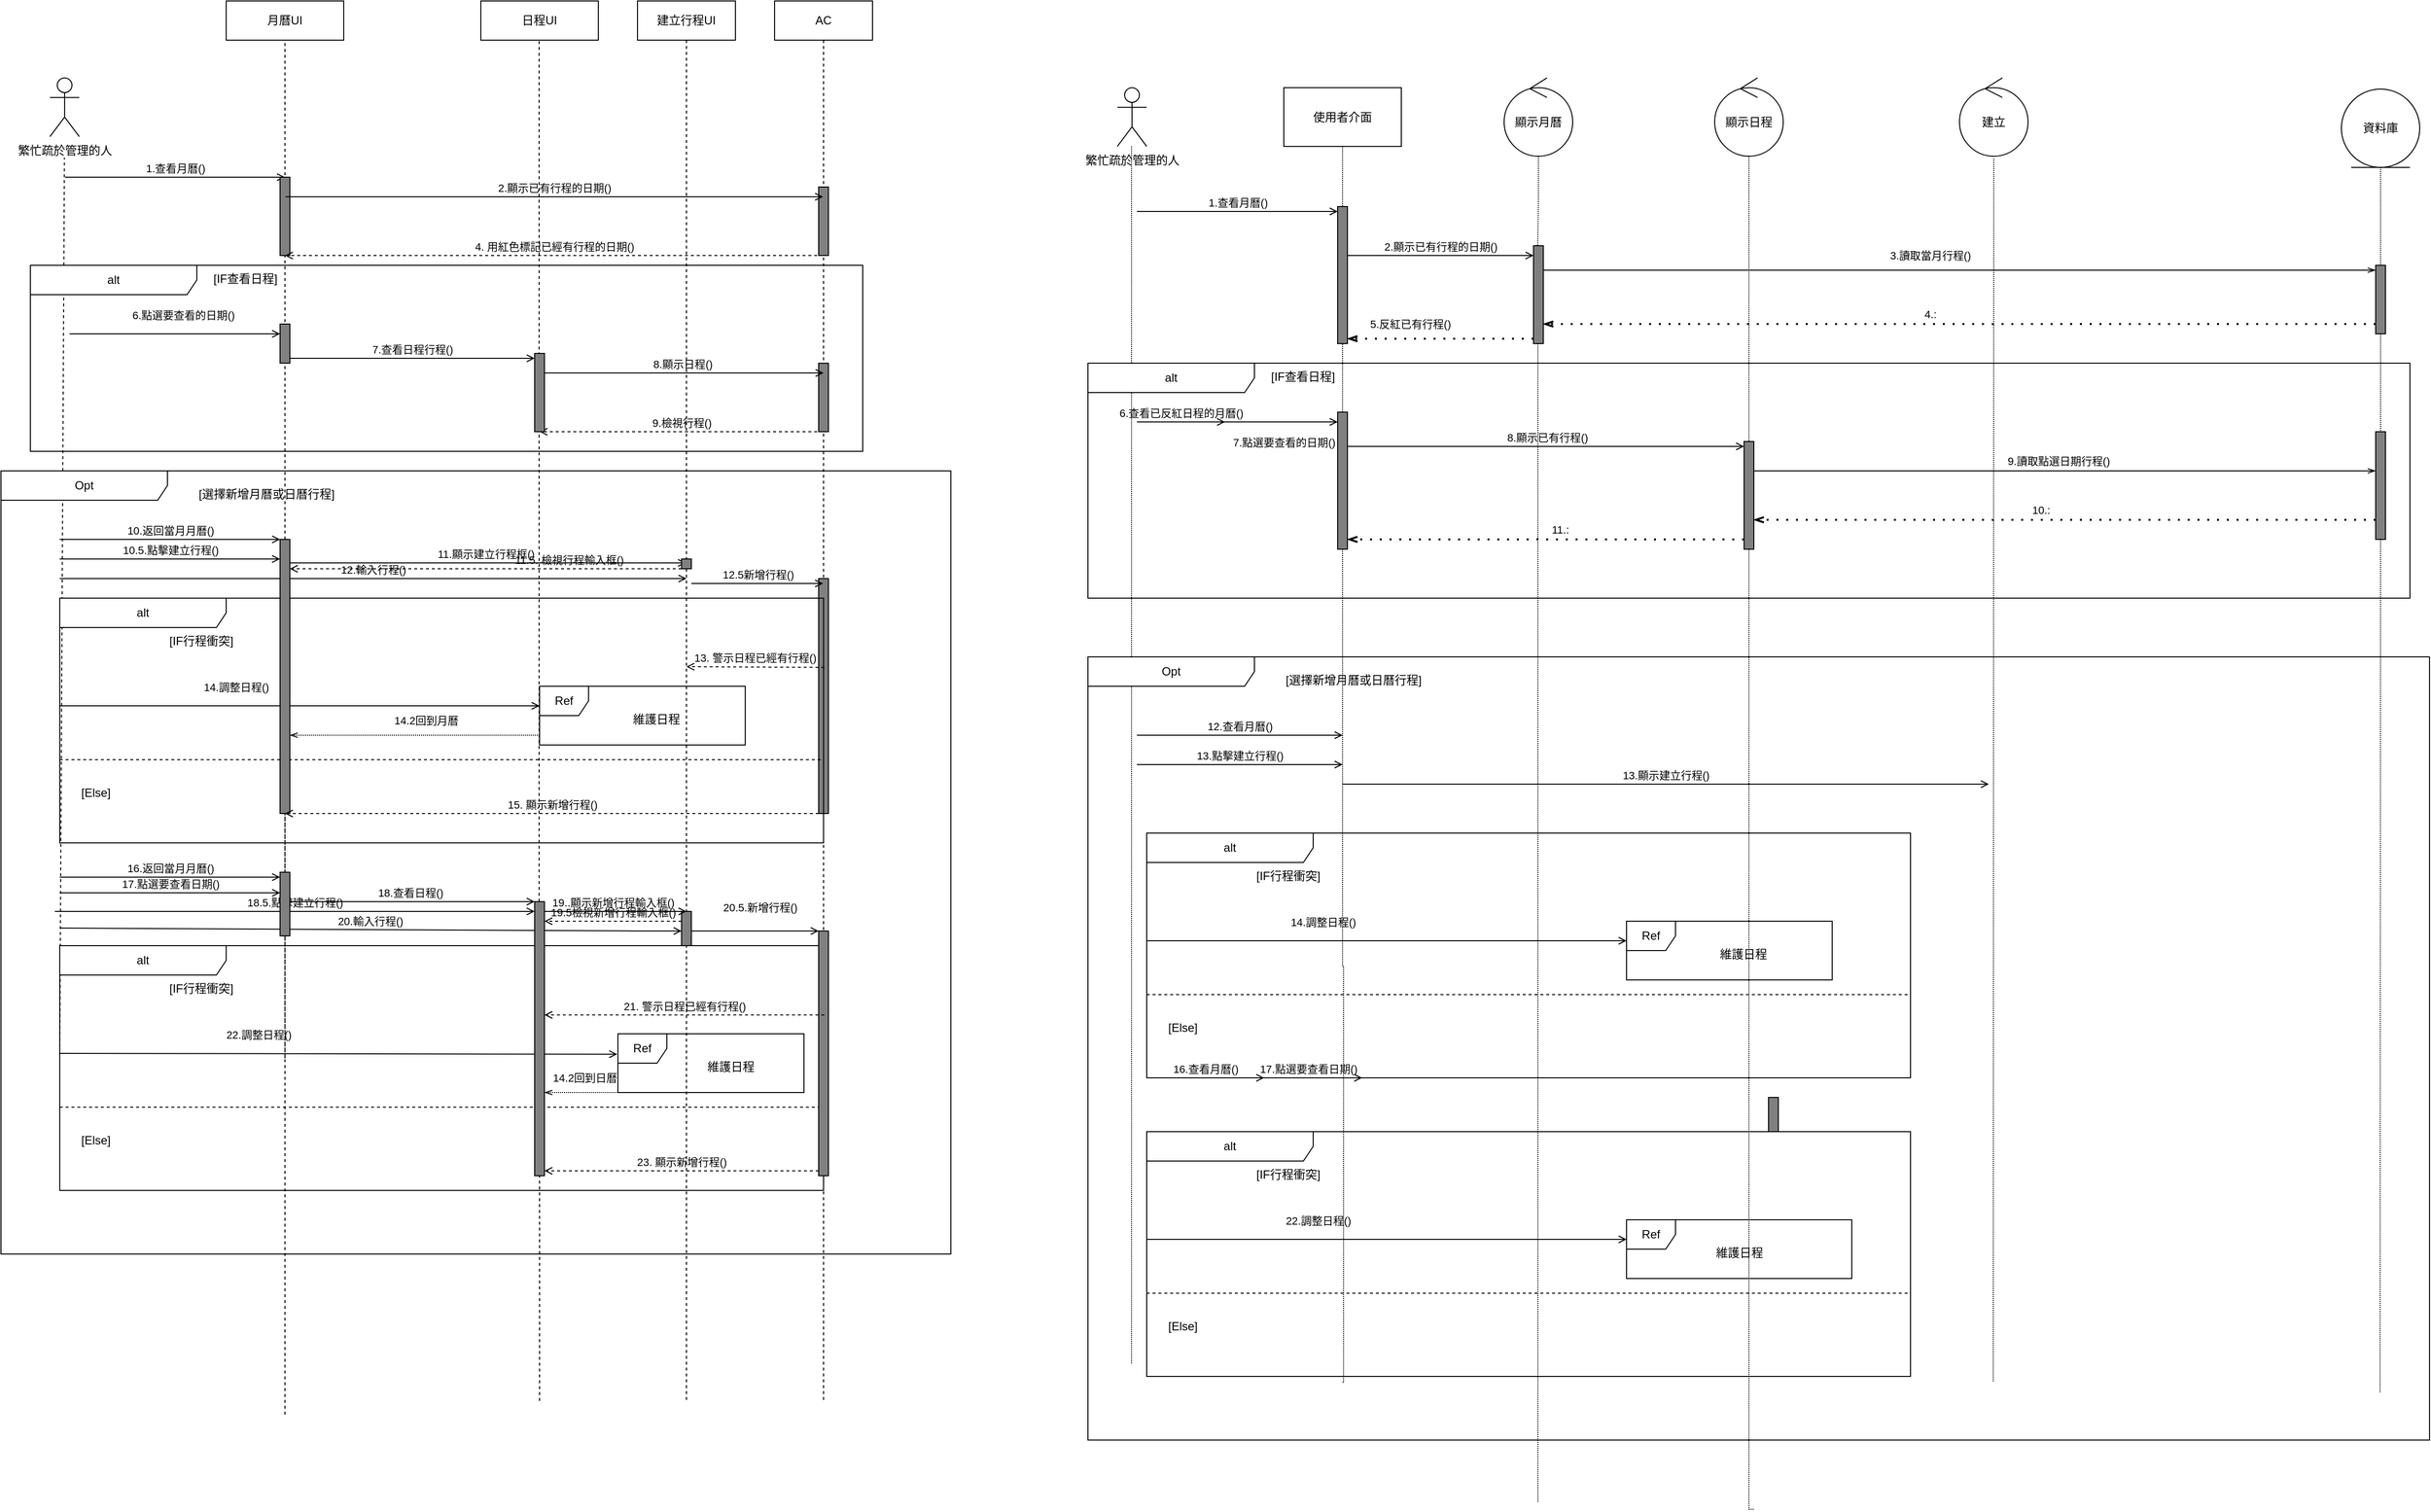 <mxfile version="25.0.3">
  <diagram name="第 1 页" id="Ib4MrKTaxfKPcTtBlsf1">
    <mxGraphModel dx="1313" dy="663" grid="1" gridSize="10" guides="1" tooltips="1" connect="1" arrows="1" fold="1" page="1" pageScale="1" pageWidth="3300" pageHeight="4681" math="0" shadow="0">
      <root>
        <mxCell id="0" />
        <mxCell id="1" parent="0" />
        <mxCell id="kQuqkb5a3J1qWm1FTjio-3" value="" style="endArrow=none;dashed=1;html=1;rounded=0;entryX=0.5;entryY=1;entryDx=0;entryDy=0;" parent="1" target="kQuqkb5a3J1qWm1FTjio-1" edge="1">
          <mxGeometry width="50" height="50" relative="1" as="geometry">
            <mxPoint x="320" y="1464" as="sourcePoint" />
            <mxPoint x="490" y="250" as="targetPoint" />
          </mxGeometry>
        </mxCell>
        <mxCell id="WqffzFQxJlZHQHWymnSO-75" value="" style="edgeStyle=orthogonalEdgeStyle;rounded=0;orthogonalLoop=1;jettySize=auto;html=1;endArrow=none;endFill=0;dashed=1;dashPattern=1 1;" parent="1" source="WqffzFQxJlZHQHWymnSO-15" target="WqffzFQxJlZHQHWymnSO-74" edge="1">
          <mxGeometry relative="1" as="geometry">
            <mxPoint x="1400" y="169" as="sourcePoint" />
            <mxPoint x="1400" y="1431" as="targetPoint" />
            <Array as="points">
              <mxPoint x="1400" y="420" />
              <mxPoint x="1400" y="420" />
            </Array>
          </mxGeometry>
        </mxCell>
        <mxCell id="-Wptts9aghAn9PEMAHKD-1" value="&lt;font style=&quot;vertical-align: inherit;&quot;&gt;&lt;font style=&quot;vertical-align: inherit;&quot;&gt;繁忙疏於管理的人&lt;/font&gt;&lt;/font&gt;" style="shape=umlActor;verticalLabelPosition=bottom;verticalAlign=top;html=1;outlineConnect=0;" parent="1" vertex="1">
          <mxGeometry x="80" y="98.57" width="30" height="60" as="geometry" />
        </mxCell>
        <mxCell id="-Wptts9aghAn9PEMAHKD-6" value="&lt;font style=&quot;vertical-align: inherit;&quot;&gt;&lt;font style=&quot;vertical-align: inherit;&quot;&gt;AC&lt;/font&gt;&lt;/font&gt;" style="shape=umlLifeline;perimeter=lifelinePerimeter;whiteSpace=wrap;html=1;container=1;dropTarget=0;collapsible=0;recursiveResize=0;outlineConnect=0;portConstraint=eastwest;newEdgeStyle={&quot;edgeStyle&quot;:&quot;elbowEdgeStyle&quot;,&quot;elbow&quot;:&quot;vertical&quot;,&quot;curved&quot;:0,&quot;rounded&quot;:0};" parent="1" vertex="1">
          <mxGeometry x="820" y="20" width="100" height="1430" as="geometry" />
        </mxCell>
        <mxCell id="-Wptts9aghAn9PEMAHKD-23" value="" style="html=1;points=[[0,0,0,0,5],[0,1,0,0,-5],[1,0,0,0,5],[1,1,0,0,-5]];perimeter=orthogonalPerimeter;outlineConnect=0;targetShapes=umlLifeline;portConstraint=eastwest;newEdgeStyle={&quot;curved&quot;:0,&quot;rounded&quot;:0};fillColor=#808080;" parent="-Wptts9aghAn9PEMAHKD-6" vertex="1">
          <mxGeometry x="45" y="190" width="10" height="70" as="geometry" />
        </mxCell>
        <mxCell id="kQuqkb5a3J1qWm1FTjio-35" value="" style="html=1;points=[[0,0,0,0,5],[0,1,0,0,-5],[1,0,0,0,5],[1,1,0,0,-5]];perimeter=orthogonalPerimeter;outlineConnect=0;targetShapes=umlLifeline;portConstraint=eastwest;newEdgeStyle={&quot;curved&quot;:0,&quot;rounded&quot;:0};fillColor=#808080;" parent="-Wptts9aghAn9PEMAHKD-6" vertex="1">
          <mxGeometry x="45" y="370" width="10" height="70" as="geometry" />
        </mxCell>
        <mxCell id="5Vj64AKfql6XNIXNK41q-1" value="" style="html=1;points=[[0,0,0,0,5],[0,1,0,0,-5],[1,0,0,0,5],[1,1,0,0,-5]];perimeter=orthogonalPerimeter;outlineConnect=0;targetShapes=umlLifeline;portConstraint=eastwest;newEdgeStyle={&quot;curved&quot;:0,&quot;rounded&quot;:0};fillColor=#808080;" parent="-Wptts9aghAn9PEMAHKD-6" vertex="1">
          <mxGeometry x="45" y="590" width="10" height="240" as="geometry" />
        </mxCell>
        <mxCell id="-Wptts9aghAn9PEMAHKD-8" value="&lt;font style=&quot;vertical-align: inherit;&quot;&gt;&lt;font style=&quot;vertical-align: inherit;&quot;&gt;建立行程UI&lt;/font&gt;&lt;/font&gt;" style="shape=umlLifeline;perimeter=lifelinePerimeter;whiteSpace=wrap;html=1;container=1;dropTarget=0;collapsible=0;recursiveResize=0;outlineConnect=0;portConstraint=eastwest;newEdgeStyle={&quot;edgeStyle&quot;:&quot;elbowEdgeStyle&quot;,&quot;elbow&quot;:&quot;vertical&quot;,&quot;curved&quot;:0,&quot;rounded&quot;:0};" parent="1" vertex="1">
          <mxGeometry x="680" y="20" width="100" height="1430" as="geometry" />
        </mxCell>
        <mxCell id="-Wptts9aghAn9PEMAHKD-10" value="&lt;font style=&quot;vertical-align: inherit;&quot;&gt;&lt;font style=&quot;vertical-align: inherit;&quot;&gt;&lt;font style=&quot;vertical-align: inherit;&quot;&gt;&lt;font style=&quot;vertical-align: inherit;&quot;&gt;1.查看月曆()&lt;/font&gt;&lt;/font&gt;&lt;/font&gt;&lt;/font&gt;" style="html=1;verticalAlign=bottom;labelBackgroundColor=none;endArrow=open;endFill=0;rounded=0;" parent="1" edge="1">
          <mxGeometry width="160" relative="1" as="geometry">
            <mxPoint x="95.5" y="200" as="sourcePoint" />
            <mxPoint x="320" y="200" as="targetPoint" />
          </mxGeometry>
        </mxCell>
        <mxCell id="-Wptts9aghAn9PEMAHKD-11" value="" style="endArrow=none;dashed=1;html=1;rounded=0;" parent="1" edge="1">
          <mxGeometry width="50" height="50" relative="1" as="geometry">
            <mxPoint x="90" y="1100" as="sourcePoint" />
            <mxPoint x="94.789" y="180.0" as="targetPoint" />
          </mxGeometry>
        </mxCell>
        <mxCell id="-Wptts9aghAn9PEMAHKD-14" value="&lt;font style=&quot;vertical-align: inherit;&quot;&gt;&lt;font style=&quot;vertical-align: inherit;&quot;&gt;Opt&lt;/font&gt;&lt;/font&gt;" style="shape=umlFrame;whiteSpace=wrap;html=1;pointerEvents=0;recursiveResize=0;container=1;collapsible=0;width=170;" parent="1" vertex="1">
          <mxGeometry x="30" y="500" width="970" height="800" as="geometry" />
        </mxCell>
        <mxCell id="-Wptts9aghAn9PEMAHKD-15" value="&lt;font style=&quot;vertical-align: inherit;&quot;&gt;&lt;font style=&quot;vertical-align: inherit;&quot;&gt;[選擇新增月曆或日曆行程]&lt;/font&gt;&lt;/font&gt;" style="text;html=1;" parent="-Wptts9aghAn9PEMAHKD-14" vertex="1">
          <mxGeometry width="100" height="20" relative="1" as="geometry">
            <mxPoint x="200" y="10" as="offset" />
          </mxGeometry>
        </mxCell>
        <mxCell id="qY41yHNiVDCCdi7UIPtB-5" value="&lt;font style=&quot;vertical-align: inherit;&quot;&gt;&lt;font style=&quot;vertical-align: inherit;&quot;&gt;alt&lt;/font&gt;&lt;/font&gt;" style="shape=umlFrame;whiteSpace=wrap;html=1;pointerEvents=0;recursiveResize=0;container=1;collapsible=0;width=170;" parent="-Wptts9aghAn9PEMAHKD-14" vertex="1">
          <mxGeometry x="60" y="485" width="780" height="250" as="geometry" />
        </mxCell>
        <mxCell id="qY41yHNiVDCCdi7UIPtB-6" value="&lt;font style=&quot;vertical-align: inherit;&quot;&gt;&lt;font style=&quot;vertical-align: inherit;&quot;&gt;&lt;font style=&quot;vertical-align: inherit;&quot;&gt;&lt;font style=&quot;vertical-align: inherit;&quot;&gt;[IF行程衝突]&lt;/font&gt;&lt;/font&gt;&lt;/font&gt;&lt;/font&gt;" style="text;html=1;" parent="qY41yHNiVDCCdi7UIPtB-5" vertex="1">
          <mxGeometry width="100" height="20" relative="1" as="geometry">
            <mxPoint x="110" y="30" as="offset" />
          </mxGeometry>
        </mxCell>
        <mxCell id="qY41yHNiVDCCdi7UIPtB-7" value="&lt;font style=&quot;vertical-align: inherit;&quot;&gt;&lt;font style=&quot;vertical-align: inherit;&quot;&gt;&lt;font style=&quot;vertical-align: inherit;&quot;&gt;&lt;font style=&quot;vertical-align: inherit;&quot;&gt;[Else]&lt;/font&gt;&lt;/font&gt;&lt;/font&gt;&lt;/font&gt;" style="line;strokeWidth=1;dashed=1;labelPosition=center;verticalLabelPosition=bottom;align=left;verticalAlign=top;spacingLeft=20;spacingTop=15;html=1;whiteSpace=wrap;" parent="qY41yHNiVDCCdi7UIPtB-5" vertex="1">
          <mxGeometry y="160" width="780" height="10" as="geometry" />
        </mxCell>
        <mxCell id="qY41yHNiVDCCdi7UIPtB-8" value="&lt;font style=&quot;vertical-align: inherit;&quot;&gt;&lt;font style=&quot;vertical-align: inherit;&quot;&gt;&lt;font style=&quot;vertical-align: inherit;&quot;&gt;&lt;font style=&quot;vertical-align: inherit;&quot;&gt;&lt;font style=&quot;vertical-align: inherit;&quot;&gt;&lt;font style=&quot;vertical-align: inherit;&quot;&gt;&lt;font style=&quot;vertical-align: inherit;&quot;&gt;&lt;font style=&quot;vertical-align: inherit;&quot;&gt;22.調整日程()&lt;/font&gt;&lt;/font&gt;&lt;/font&gt;&lt;/font&gt;&lt;/font&gt;&lt;/font&gt;&lt;/font&gt;&lt;/font&gt;" style="html=1;verticalAlign=bottom;labelBackgroundColor=none;endArrow=open;endFill=0;rounded=0;entryX=-0.004;entryY=0.348;entryDx=0;entryDy=0;entryPerimeter=0;" parent="qY41yHNiVDCCdi7UIPtB-5" edge="1" target="qY41yHNiVDCCdi7UIPtB-9">
          <mxGeometry x="-0.286" y="10" width="160" relative="1" as="geometry">
            <mxPoint y="110" as="sourcePoint" />
            <mxPoint x="490" y="110" as="targetPoint" />
            <mxPoint as="offset" />
          </mxGeometry>
        </mxCell>
        <mxCell id="qY41yHNiVDCCdi7UIPtB-9" value="Ref" style="shape=umlFrame;whiteSpace=wrap;html=1;pointerEvents=0;recursiveResize=0;container=1;collapsible=0;width=50;" parent="qY41yHNiVDCCdi7UIPtB-5" vertex="1">
          <mxGeometry x="570" y="90" width="190" height="60" as="geometry" />
        </mxCell>
        <mxCell id="qY41yHNiVDCCdi7UIPtB-10" value="&lt;div&gt;&lt;span style=&quot;background-color: initial;&quot;&gt;&lt;font style=&quot;vertical-align: inherit;&quot;&gt;&lt;font style=&quot;vertical-align: inherit;&quot;&gt;維護日程&lt;/font&gt;&lt;/font&gt;&lt;/span&gt;&lt;/div&gt;" style="text;align=center;html=1;" parent="qY41yHNiVDCCdi7UIPtB-9" vertex="1">
          <mxGeometry width="100" height="20" relative="1" as="geometry">
            <mxPoint x="65" y="20" as="offset" />
          </mxGeometry>
        </mxCell>
        <mxCell id="UT1tXQmTCpyHd9vQb1P1-47" style="edgeStyle=orthogonalEdgeStyle;rounded=0;orthogonalLoop=1;jettySize=auto;html=1;dashed=1;dashPattern=1 1;endArrow=openThin;endFill=0;" edge="1" parent="qY41yHNiVDCCdi7UIPtB-5">
          <mxGeometry relative="1" as="geometry">
            <mxPoint x="570" y="150.0" as="sourcePoint" />
            <mxPoint x="495" y="150.0" as="targetPoint" />
            <Array as="points">
              <mxPoint x="520" y="150" />
              <mxPoint x="520" y="150" />
            </Array>
          </mxGeometry>
        </mxCell>
        <mxCell id="UT1tXQmTCpyHd9vQb1P1-48" value="14.2回到日曆" style="edgeLabel;html=1;align=center;verticalAlign=middle;resizable=0;points=[];" vertex="1" connectable="0" parent="UT1tXQmTCpyHd9vQb1P1-47">
          <mxGeometry x="-0.091" y="-4" relative="1" as="geometry">
            <mxPoint y="-11" as="offset" />
          </mxGeometry>
        </mxCell>
        <mxCell id="qY41yHNiVDCCdi7UIPtB-2" value="" style="html=1;points=[[0,0,0,0,5],[0,1,0,0,-5],[1,0,0,0,5],[1,1,0,0,-5]];perimeter=orthogonalPerimeter;outlineConnect=0;targetShapes=umlLifeline;portConstraint=eastwest;newEdgeStyle={&quot;curved&quot;:0,&quot;rounded&quot;:0};fillColor=#808080;" parent="-Wptts9aghAn9PEMAHKD-14" vertex="1">
          <mxGeometry x="695" y="450" width="10" height="35" as="geometry" />
        </mxCell>
        <mxCell id="5Vj64AKfql6XNIXNK41q-25" value="&lt;font style=&quot;vertical-align: inherit;&quot;&gt;&lt;font style=&quot;vertical-align: inherit;&quot;&gt;alt&lt;/font&gt;&lt;/font&gt;" style="shape=umlFrame;whiteSpace=wrap;html=1;pointerEvents=0;recursiveResize=0;container=1;collapsible=0;width=170;" parent="-Wptts9aghAn9PEMAHKD-14" vertex="1">
          <mxGeometry x="60" y="130" width="780" height="250" as="geometry" />
        </mxCell>
        <mxCell id="5Vj64AKfql6XNIXNK41q-26" value="&lt;font style=&quot;vertical-align: inherit;&quot;&gt;&lt;font style=&quot;vertical-align: inherit;&quot;&gt;&lt;font style=&quot;vertical-align: inherit;&quot;&gt;&lt;font style=&quot;vertical-align: inherit;&quot;&gt;[IF行程衝突]&lt;/font&gt;&lt;/font&gt;&lt;/font&gt;&lt;/font&gt;" style="text;html=1;" parent="5Vj64AKfql6XNIXNK41q-25" vertex="1">
          <mxGeometry width="100" height="20" relative="1" as="geometry">
            <mxPoint x="110" y="30" as="offset" />
          </mxGeometry>
        </mxCell>
        <mxCell id="FMpW3N6YFgBgAVFBIvfK-6" value="&lt;font style=&quot;vertical-align: inherit;&quot;&gt;&lt;font style=&quot;vertical-align: inherit;&quot;&gt;&lt;font style=&quot;vertical-align: inherit;&quot;&gt;&lt;font style=&quot;vertical-align: inherit;&quot;&gt;[Else]&lt;/font&gt;&lt;/font&gt;&lt;/font&gt;&lt;/font&gt;" style="line;strokeWidth=1;dashed=1;labelPosition=center;verticalLabelPosition=bottom;align=left;verticalAlign=top;spacingLeft=20;spacingTop=15;html=1;whiteSpace=wrap;" parent="5Vj64AKfql6XNIXNK41q-25" vertex="1">
          <mxGeometry y="160" width="780" height="10" as="geometry" />
        </mxCell>
        <mxCell id="lNtWfbowSEUpxUyWm9bE-5" value="&lt;font style=&quot;vertical-align: inherit;&quot;&gt;&lt;font style=&quot;vertical-align: inherit;&quot;&gt;&lt;font style=&quot;vertical-align: inherit;&quot;&gt;&lt;font style=&quot;vertical-align: inherit;&quot;&gt;&lt;font style=&quot;vertical-align: inherit;&quot;&gt;&lt;font style=&quot;vertical-align: inherit;&quot;&gt;&lt;font style=&quot;vertical-align: inherit;&quot;&gt;&lt;font style=&quot;vertical-align: inherit;&quot;&gt;14.調整日程()&lt;/font&gt;&lt;/font&gt;&lt;/font&gt;&lt;/font&gt;&lt;/font&gt;&lt;/font&gt;&lt;/font&gt;&lt;/font&gt;" style="html=1;verticalAlign=bottom;labelBackgroundColor=none;endArrow=open;endFill=0;rounded=0;" parent="5Vj64AKfql6XNIXNK41q-25" edge="1">
          <mxGeometry x="-0.265" y="10" width="160" relative="1" as="geometry">
            <mxPoint y="110" as="sourcePoint" />
            <mxPoint x="490" y="110" as="targetPoint" />
            <mxPoint as="offset" />
          </mxGeometry>
        </mxCell>
        <mxCell id="5Vj64AKfql6XNIXNK41q-8" value="Ref" style="shape=umlFrame;whiteSpace=wrap;html=1;pointerEvents=0;recursiveResize=0;container=1;collapsible=0;width=50;" parent="5Vj64AKfql6XNIXNK41q-25" vertex="1">
          <mxGeometry x="490" y="90" width="210" height="60" as="geometry" />
        </mxCell>
        <mxCell id="5Vj64AKfql6XNIXNK41q-9" value="&lt;div&gt;&lt;span style=&quot;background-color: initial;&quot;&gt;&lt;font style=&quot;vertical-align: inherit;&quot;&gt;&lt;font style=&quot;vertical-align: inherit;&quot;&gt;維護日程&lt;/font&gt;&lt;/font&gt;&lt;/span&gt;&lt;/div&gt;" style="text;align=center;html=1;" parent="5Vj64AKfql6XNIXNK41q-8" vertex="1">
          <mxGeometry width="100" height="20" relative="1" as="geometry">
            <mxPoint x="69" y="20" as="offset" />
          </mxGeometry>
        </mxCell>
        <mxCell id="UT1tXQmTCpyHd9vQb1P1-45" style="edgeStyle=orthogonalEdgeStyle;rounded=0;orthogonalLoop=1;jettySize=auto;html=1;dashed=1;dashPattern=1 1;endArrow=openThin;endFill=0;" edge="1" parent="5Vj64AKfql6XNIXNK41q-25">
          <mxGeometry relative="1" as="geometry">
            <mxPoint x="490" y="140" as="sourcePoint" />
            <mxPoint x="235" y="140" as="targetPoint" />
            <Array as="points">
              <mxPoint x="300" y="140" />
              <mxPoint x="300" y="140" />
            </Array>
          </mxGeometry>
        </mxCell>
        <mxCell id="UT1tXQmTCpyHd9vQb1P1-46" value="14.2回到月曆" style="edgeLabel;html=1;align=center;verticalAlign=middle;resizable=0;points=[];" vertex="1" connectable="0" parent="UT1tXQmTCpyHd9vQb1P1-45">
          <mxGeometry x="-0.091" y="-4" relative="1" as="geometry">
            <mxPoint y="-11" as="offset" />
          </mxGeometry>
        </mxCell>
        <mxCell id="qY41yHNiVDCCdi7UIPtB-17" value="&lt;font style=&quot;vertical-align: inherit;&quot;&gt;&lt;font style=&quot;vertical-align: inherit;&quot;&gt;&lt;font style=&quot;vertical-align: inherit;&quot;&gt;&lt;font style=&quot;vertical-align: inherit;&quot;&gt;&lt;font style=&quot;vertical-align: inherit;&quot;&gt;&lt;font style=&quot;vertical-align: inherit;&quot;&gt;&lt;font style=&quot;vertical-align: inherit;&quot;&gt;&lt;font style=&quot;vertical-align: inherit;&quot;&gt;16.返回當月月曆()&lt;/font&gt;&lt;/font&gt;&lt;/font&gt;&lt;/font&gt;&lt;/font&gt;&lt;/font&gt;&lt;/font&gt;&lt;/font&gt;" style="html=1;verticalAlign=bottom;labelBackgroundColor=none;endArrow=open;endFill=0;rounded=0;entryX=0;entryY=0;entryDx=0;entryDy=5;entryPerimeter=0;" parent="-Wptts9aghAn9PEMAHKD-14" edge="1" target="qY41yHNiVDCCdi7UIPtB-16">
          <mxGeometry width="160" relative="1" as="geometry">
            <mxPoint x="60" y="415" as="sourcePoint" />
            <mxPoint x="180" y="417" as="targetPoint" />
          </mxGeometry>
        </mxCell>
        <mxCell id="qY41yHNiVDCCdi7UIPtB-22" value="&lt;font style=&quot;vertical-align: inherit;&quot;&gt;&lt;font style=&quot;vertical-align: inherit;&quot;&gt;&lt;font style=&quot;vertical-align: inherit;&quot;&gt;&lt;font style=&quot;vertical-align: inherit;&quot;&gt;&lt;font style=&quot;vertical-align: inherit;&quot;&gt;&lt;font style=&quot;vertical-align: inherit;&quot;&gt;&lt;font style=&quot;vertical-align: inherit;&quot;&gt;&lt;font style=&quot;vertical-align: inherit;&quot;&gt;17.點選要查看日期()&lt;/font&gt;&lt;/font&gt;&lt;/font&gt;&lt;/font&gt;&lt;/font&gt;&lt;/font&gt;&lt;/font&gt;&lt;/font&gt;" style="html=1;verticalAlign=bottom;labelBackgroundColor=none;endArrow=open;endFill=0;rounded=0;" parent="-Wptts9aghAn9PEMAHKD-14" edge="1">
          <mxGeometry width="160" relative="1" as="geometry">
            <mxPoint x="60" y="431" as="sourcePoint" />
            <mxPoint x="285" y="431" as="targetPoint" />
          </mxGeometry>
        </mxCell>
        <mxCell id="UT1tXQmTCpyHd9vQb1P1-23" value="&lt;font style=&quot;vertical-align: inherit;&quot;&gt;&lt;font style=&quot;vertical-align: inherit;&quot;&gt;&lt;font style=&quot;vertical-align: inherit;&quot;&gt;&lt;font style=&quot;vertical-align: inherit;&quot;&gt;10.5.點擊建立行程()&lt;/font&gt;&lt;/font&gt;&lt;/font&gt;&lt;/font&gt;" style="html=1;verticalAlign=bottom;labelBackgroundColor=none;endArrow=open;endFill=0;rounded=0;" edge="1" parent="-Wptts9aghAn9PEMAHKD-14" target="kQuqkb5a3J1qWm1FTjio-45">
          <mxGeometry width="160" relative="1" as="geometry">
            <mxPoint x="60" y="90" as="sourcePoint" />
            <mxPoint x="464" y="90" as="targetPoint" />
          </mxGeometry>
        </mxCell>
        <mxCell id="UT1tXQmTCpyHd9vQb1P1-26" value="&lt;font style=&quot;vertical-align: inherit;&quot;&gt;&lt;font style=&quot;vertical-align: inherit;&quot;&gt;&lt;font style=&quot;vertical-align: inherit;&quot;&gt;&lt;font style=&quot;vertical-align: inherit;&quot;&gt;20.輸入行程()&lt;/font&gt;&lt;/font&gt;&lt;/font&gt;&lt;/font&gt;" style="html=1;verticalAlign=bottom;labelBackgroundColor=none;endArrow=open;endFill=0;rounded=0;" edge="1" parent="-Wptts9aghAn9PEMAHKD-14" target="qY41yHNiVDCCdi7UIPtB-2">
          <mxGeometry width="160" relative="1" as="geometry">
            <mxPoint x="60" y="467.02" as="sourcePoint" />
            <mxPoint x="545" y="467.02" as="targetPoint" />
            <Array as="points">
              <mxPoint x="650" y="470" />
            </Array>
          </mxGeometry>
        </mxCell>
        <mxCell id="UT1tXQmTCpyHd9vQb1P1-27" value="&lt;font style=&quot;vertical-align: inherit;&quot;&gt;&lt;font style=&quot;vertical-align: inherit;&quot;&gt;&lt;font style=&quot;vertical-align: inherit;&quot;&gt;&lt;font style=&quot;vertical-align: inherit;&quot;&gt;12.輸入行程()&lt;/font&gt;&lt;/font&gt;&lt;/font&gt;&lt;/font&gt;" style="html=1;verticalAlign=bottom;labelBackgroundColor=none;endArrow=open;endFill=0;rounded=0;" edge="1" parent="-Wptts9aghAn9PEMAHKD-14">
          <mxGeometry width="160" relative="1" as="geometry">
            <mxPoint x="60" y="110" as="sourcePoint" />
            <mxPoint x="700" y="110" as="targetPoint" />
          </mxGeometry>
        </mxCell>
        <mxCell id="FMpW3N6YFgBgAVFBIvfK-7" value="&lt;font style=&quot;vertical-align: inherit;&quot;&gt;&lt;font style=&quot;vertical-align: inherit;&quot;&gt;&lt;font style=&quot;vertical-align: inherit;&quot;&gt;&lt;font style=&quot;vertical-align: inherit;&quot;&gt;12.5新增行程&lt;span style=&quot;color: rgba(0, 0, 0, 0); font-family: monospace; font-size: 0px; text-align: start;&quot;&gt;%3CmxGraphModel%3E%3Croot%3E%3CmxCell%20id%3D%220%22%2F%3E%3CmxCell%20id%3D%221%22%20parent%3D%220%22%2F%3E%3CmxCell%20id%3D%222%22%20value%3D%22%26lt%3Bfont%20style%3D%26quot%3Bvertical-align%3A%20inherit%3B%26quot%3B%26gt%3B%26lt%3Bfont%20style%3D%26quot%3Bvertical-align%3A%20inherit%3B%26quot%3B%26gt%3B%26lt%3Bfont%20style%3D%26quot%3Bvertical-align%3A%20inherit%3B%26quot%3B%26gt%3B%26lt%3Bfont%20style%3D%26quot%3Bvertical-align%3A%20inherit%3B%26quot%3B%26gt%3B2.%E5%BB%BA%E7%AB%8B%E6%97%A5%E7%A8%8B()%26lt%3B%2Ffont%26gt%3B%26lt%3B%2Ffont%26gt%3B%26lt%3B%2Ffont%26gt%3B%26lt%3B%2Ffont%26gt%3B%22%20style%3D%22html%3D1%3BverticalAlign%3Dbottom%3BlabelBackgroundColor%3Dnone%3BendArrow%3Dopen%3BendFill%3D0%3Brounded%3D0%3BentryX%3D0%3BentryY%3D0%3BentryDx%3D0%3BentryDy%3D5%3BentryPerimeter%3D0%3B%22%20edge%3D%221%22%20parent%3D%221%22%3E%3CmxGeometry%20width%3D%22160%22%20relative%3D%221%22%20as%3D%22geometry%22%3E%3CmxPoint%20x%3D%22325%22%20y%3D%22590%22%20as%3D%22sourcePoint%22%2F%3E%3CmxPoint%20x%3D%22445%22%20y%3D%22590%22%20as%3D%22targetPoint%22%2F%3E%3C%2FmxGeometry%3E%3C%2FmxCell%3E%3C%2Froot%3E%3C%2FmxGraphModel%3E&lt;/span&gt;()&lt;/font&gt;&lt;/font&gt;&lt;/font&gt;&lt;/font&gt;" style="html=1;verticalAlign=bottom;labelBackgroundColor=none;endArrow=open;endFill=0;rounded=0;" parent="-Wptts9aghAn9PEMAHKD-14" edge="1">
          <mxGeometry x="0.008" width="160" relative="1" as="geometry">
            <mxPoint x="705" y="115.0" as="sourcePoint" />
            <mxPoint x="839.5" y="115.0" as="targetPoint" />
            <mxPoint as="offset" />
          </mxGeometry>
        </mxCell>
        <mxCell id="UT1tXQmTCpyHd9vQb1P1-32" value="&lt;font style=&quot;vertical-align: inherit;&quot;&gt;&lt;font style=&quot;vertical-align: inherit;&quot;&gt;&lt;font style=&quot;vertical-align: inherit;&quot;&gt;&lt;font style=&quot;vertical-align: inherit;&quot;&gt;&lt;font style=&quot;vertical-align: inherit;&quot;&gt;&lt;font style=&quot;vertical-align: inherit;&quot;&gt;&lt;font style=&quot;vertical-align: inherit;&quot;&gt;&lt;font style=&quot;vertical-align: inherit;&quot;&gt;&lt;font style=&quot;vertical-align: inherit;&quot;&gt;&lt;font style=&quot;vertical-align: inherit;&quot;&gt;11.5. 檢視行程輸入框&lt;/font&gt;&lt;/font&gt;&lt;/font&gt;&lt;/font&gt;&lt;/font&gt;&lt;/font&gt;&lt;/font&gt;&lt;/font&gt;&lt;/font&gt;&lt;/font&gt;&lt;span style=&quot;background-color: initial;&quot;&gt;&lt;font style=&quot;vertical-align: inherit;&quot;&gt;&lt;font style=&quot;vertical-align: inherit;&quot;&gt;()&lt;/font&gt;&lt;/font&gt;&lt;/span&gt;" style="html=1;verticalAlign=bottom;labelBackgroundColor=none;endArrow=open;endFill=0;dashed=1;rounded=0;exitX=1.001;exitY=0.283;exitDx=0;exitDy=0;exitPerimeter=0;" edge="1" parent="-Wptts9aghAn9PEMAHKD-14" target="kQuqkb5a3J1qWm1FTjio-45">
          <mxGeometry x="-0.425" width="160" relative="1" as="geometry">
            <mxPoint x="695" y="100" as="sourcePoint" />
            <mxPoint x="149" y="100" as="targetPoint" />
            <mxPoint as="offset" />
          </mxGeometry>
        </mxCell>
        <mxCell id="UT1tXQmTCpyHd9vQb1P1-35" value="&lt;span style=&quot;background-color: initial;&quot;&gt;&lt;font style=&quot;vertical-align: inherit;&quot;&gt;&lt;font style=&quot;vertical-align: inherit;&quot;&gt;19.5檢視新增行程輸入框()&lt;/font&gt;&lt;/font&gt;&lt;/span&gt;" style="html=1;verticalAlign=bottom;labelBackgroundColor=none;endArrow=open;endFill=0;dashed=1;rounded=0;exitX=1.001;exitY=0.283;exitDx=0;exitDy=0;exitPerimeter=0;" edge="1" parent="-Wptts9aghAn9PEMAHKD-14" target="qY41yHNiVDCCdi7UIPtB-3">
          <mxGeometry x="-0.001" width="160" relative="1" as="geometry">
            <mxPoint x="695" y="460" as="sourcePoint" />
            <mxPoint x="409" y="460" as="targetPoint" />
            <mxPoint as="offset" />
          </mxGeometry>
        </mxCell>
        <mxCell id="UT1tXQmTCpyHd9vQb1P1-37" value="&lt;font style=&quot;vertical-align: inherit;&quot;&gt;&lt;font style=&quot;vertical-align: inherit;&quot;&gt;&lt;font style=&quot;vertical-align: inherit;&quot;&gt;&lt;font style=&quot;vertical-align: inherit;&quot;&gt;11.顯示建立行程框()&lt;/font&gt;&lt;/font&gt;&lt;/font&gt;&lt;/font&gt;" style="html=1;verticalAlign=bottom;labelBackgroundColor=none;endArrow=open;endFill=0;rounded=0;" edge="1" parent="-Wptts9aghAn9PEMAHKD-14">
          <mxGeometry width="160" relative="1" as="geometry">
            <mxPoint x="290" y="94" as="sourcePoint" />
            <mxPoint x="699.5" y="94.0" as="targetPoint" />
          </mxGeometry>
        </mxCell>
        <mxCell id="UT1tXQmTCpyHd9vQb1P1-38" value="&lt;font style=&quot;vertical-align: inherit;&quot;&gt;&lt;font style=&quot;vertical-align: inherit;&quot;&gt;&lt;font style=&quot;vertical-align: inherit;&quot;&gt;&lt;font style=&quot;vertical-align: inherit;&quot;&gt;&lt;font style=&quot;vertical-align: inherit;&quot;&gt;&lt;font style=&quot;vertical-align: inherit;&quot;&gt;&lt;font style=&quot;vertical-align: inherit;&quot;&gt;&lt;font style=&quot;vertical-align: inherit;&quot;&gt;19..顯示新增行程輸入框()&lt;/font&gt;&lt;/font&gt;&lt;/font&gt;&lt;/font&gt;&lt;/font&gt;&lt;/font&gt;&lt;/font&gt;&lt;/font&gt;" style="html=1;verticalAlign=bottom;labelBackgroundColor=none;endArrow=open;endFill=0;rounded=0;" edge="1" parent="-Wptts9aghAn9PEMAHKD-14">
          <mxGeometry width="160" relative="1" as="geometry">
            <mxPoint x="550" y="450" as="sourcePoint" />
            <mxPoint x="700" y="450" as="targetPoint" />
          </mxGeometry>
        </mxCell>
        <mxCell id="qY41yHNiVDCCdi7UIPtB-4" value="&lt;font style=&quot;vertical-align: inherit;&quot;&gt;&lt;font style=&quot;vertical-align: inherit;&quot;&gt;&lt;font style=&quot;vertical-align: inherit;&quot;&gt;&lt;font style=&quot;vertical-align: inherit;&quot;&gt;&lt;font style=&quot;vertical-align: inherit;&quot;&gt;&lt;font style=&quot;vertical-align: inherit;&quot;&gt;&lt;font style=&quot;vertical-align: inherit;&quot;&gt;&lt;font style=&quot;vertical-align: inherit;&quot;&gt;18.查看日程()&lt;/font&gt;&lt;/font&gt;&lt;/font&gt;&lt;/font&gt;&lt;/font&gt;&lt;/font&gt;&lt;/font&gt;&lt;/font&gt;" style="html=1;verticalAlign=bottom;labelBackgroundColor=none;endArrow=open;endFill=0;rounded=0;" parent="-Wptts9aghAn9PEMAHKD-14" edge="1">
          <mxGeometry width="160" relative="1" as="geometry">
            <mxPoint x="290" y="440" as="sourcePoint" />
            <mxPoint x="545" y="440" as="targetPoint" />
          </mxGeometry>
        </mxCell>
        <mxCell id="qY41yHNiVDCCdi7UIPtB-11" value="&lt;font style=&quot;vertical-align: inherit;&quot;&gt;&lt;font style=&quot;vertical-align: inherit;&quot;&gt;&lt;font style=&quot;vertical-align: inherit;&quot;&gt;&lt;font style=&quot;vertical-align: inherit;&quot;&gt;18.5.點擊建立行程()&lt;/font&gt;&lt;/font&gt;&lt;/font&gt;&lt;/font&gt;" style="html=1;verticalAlign=bottom;labelBackgroundColor=none;endArrow=open;endFill=0;rounded=0;" parent="-Wptts9aghAn9PEMAHKD-14" edge="1" target="qY41yHNiVDCCdi7UIPtB-3">
          <mxGeometry width="160" relative="1" as="geometry">
            <mxPoint x="55" y="450" as="sourcePoint" />
            <mxPoint x="544" y="454" as="targetPoint" />
          </mxGeometry>
        </mxCell>
        <mxCell id="kQuqkb5a3J1qWm1FTjio-1" value="月曆UI" style="rounded=0;whiteSpace=wrap;html=1;" parent="1" vertex="1">
          <mxGeometry x="260" y="20" width="120" height="40" as="geometry" />
        </mxCell>
        <mxCell id="kQuqkb5a3J1qWm1FTjio-2" value="日程UI" style="rounded=0;whiteSpace=wrap;html=1;" parent="1" vertex="1">
          <mxGeometry x="520" y="20" width="120" height="40" as="geometry" />
        </mxCell>
        <mxCell id="-Wptts9aghAn9PEMAHKD-12" value="" style="html=1;points=[[0,0,0,0,5],[0,1,0,0,-5],[1,0,0,0,5],[1,1,0,0,-5]];perimeter=orthogonalPerimeter;outlineConnect=0;targetShapes=umlLifeline;portConstraint=eastwest;newEdgeStyle={&quot;curved&quot;:0,&quot;rounded&quot;:0};fillColor=#808080;" parent="1" vertex="1">
          <mxGeometry x="315" y="350" width="10" height="40" as="geometry" />
        </mxCell>
        <mxCell id="-Wptts9aghAn9PEMAHKD-7" value="" style="html=1;points=[[0,0,0,0,5],[0,1,0,0,-5],[1,0,0,0,5],[1,1,0,0,-5]];perimeter=orthogonalPerimeter;outlineConnect=0;targetShapes=umlLifeline;portConstraint=eastwest;newEdgeStyle={&quot;curved&quot;:0,&quot;rounded&quot;:0};fillColor=#808080;" parent="1" vertex="1">
          <mxGeometry x="315" y="200" width="10" height="80" as="geometry" />
        </mxCell>
        <mxCell id="kQuqkb5a3J1qWm1FTjio-4" value="&lt;font style=&quot;vertical-align: inherit;&quot;&gt;&lt;font style=&quot;vertical-align: inherit;&quot;&gt;&lt;font style=&quot;vertical-align: inherit;&quot;&gt;&lt;font style=&quot;vertical-align: inherit;&quot;&gt;2.顯示已有行程的日期()&lt;/font&gt;&lt;/font&gt;&lt;/font&gt;&lt;/font&gt;" style="html=1;verticalAlign=bottom;labelBackgroundColor=none;endArrow=open;endFill=0;rounded=0;" parent="1" target="-Wptts9aghAn9PEMAHKD-6" edge="1">
          <mxGeometry width="160" relative="1" as="geometry">
            <mxPoint x="320.5" y="220" as="sourcePoint" />
            <mxPoint x="540" y="220" as="targetPoint" />
          </mxGeometry>
        </mxCell>
        <mxCell id="kQuqkb5a3J1qWm1FTjio-5" value="&lt;font style=&quot;vertical-align: inherit;&quot;&gt;&lt;font style=&quot;vertical-align: inherit;&quot;&gt;&lt;font style=&quot;vertical-align: inherit;&quot;&gt;&lt;font style=&quot;vertical-align: inherit;&quot;&gt;&lt;font style=&quot;vertical-align: inherit;&quot;&gt;&lt;font style=&quot;vertical-align: inherit;&quot;&gt;&lt;font style=&quot;vertical-align: inherit;&quot;&gt;&lt;font style=&quot;vertical-align: inherit;&quot;&gt;&lt;font style=&quot;vertical-align: inherit;&quot;&gt;&lt;font style=&quot;vertical-align: inherit;&quot;&gt;4. 用紅色標記已經有行程的日期&lt;/font&gt;&lt;/font&gt;&lt;/font&gt;&lt;/font&gt;&lt;/font&gt;&lt;/font&gt;&lt;/font&gt;&lt;/font&gt;&lt;/font&gt;&lt;/font&gt;&lt;span style=&quot;background-color: initial;&quot;&gt;&lt;font style=&quot;vertical-align: inherit;&quot;&gt;&lt;font style=&quot;vertical-align: inherit;&quot;&gt;()&lt;/font&gt;&lt;/font&gt;&lt;/span&gt;" style="html=1;verticalAlign=bottom;labelBackgroundColor=none;endArrow=open;endFill=0;dashed=1;rounded=0;" parent="1" edge="1" source="-Wptts9aghAn9PEMAHKD-6">
          <mxGeometry x="-0.001" width="160" relative="1" as="geometry">
            <mxPoint x="560.55" y="280" as="sourcePoint" />
            <mxPoint x="320" y="280" as="targetPoint" />
            <mxPoint as="offset" />
          </mxGeometry>
        </mxCell>
        <mxCell id="kQuqkb5a3J1qWm1FTjio-21" value="" style="endArrow=none;dashed=1;html=1;rounded=0;entryX=0.5;entryY=1;entryDx=0;entryDy=0;" parent="1" source="qY41yHNiVDCCdi7UIPtB-3" edge="1">
          <mxGeometry width="50" height="50" relative="1" as="geometry">
            <mxPoint x="580" y="1450" as="sourcePoint" />
            <mxPoint x="579.5" y="60" as="targetPoint" />
          </mxGeometry>
        </mxCell>
        <mxCell id="kQuqkb5a3J1qWm1FTjio-27" value="&lt;font style=&quot;vertical-align: inherit;&quot;&gt;&lt;font style=&quot;vertical-align: inherit;&quot;&gt;&lt;font style=&quot;vertical-align: inherit;&quot;&gt;&lt;font style=&quot;vertical-align: inherit;&quot;&gt;8.顯示日程&lt;span style=&quot;color: rgba(0, 0, 0, 0); font-family: monospace; font-size: 0px; text-align: start;&quot;&gt;%3CmxGraphModel%3E%3Croot%3E%3CmxCell%20id%3D%220%22%2F%3E%3CmxCell%20id%3D%221%22%20parent%3D%220%22%2F%3E%3CmxCell%20id%3D%222%22%20value%3D%22%26lt%3Bfont%20style%3D%26quot%3Bvertical-align%3A%20inherit%3B%26quot%3B%26gt%3B%26lt%3Bfont%20style%3D%26quot%3Bvertical-align%3A%20inherit%3B%26quot%3B%26gt%3B%26lt%3Bfont%20style%3D%26quot%3Bvertical-align%3A%20inherit%3B%26quot%3B%26gt%3B%26lt%3Bfont%20style%3D%26quot%3Bvertical-align%3A%20inherit%3B%26quot%3B%26gt%3B5.%E6%9F%A5%E7%9C%8B%E6%97%A5%E7%A8%8B()%26lt%3B%2Ffont%26gt%3B%26lt%3B%2Ffont%26gt%3B%26lt%3B%2Ffont%26gt%3B%26lt%3B%2Ffont%26gt%3B%22%20style%3D%22html%3D1%3BverticalAlign%3Dbottom%3BlabelBackgroundColor%3Dnone%3BendArrow%3Dopen%3BendFill%3D0%3Brounded%3D0%3B%22%20edge%3D%221%22%20parent%3D%221%22%3E%3CmxGeometry%20x%3D%220.004%22%20width%3D%22160%22%20relative%3D%221%22%20as%3D%22geometry%22%3E%3CmxPoint%20x%3D%22325%22%20y%3D%22380%22%20as%3D%22sourcePoint%22%2F%3E%3CmxPoint%20x%3D%22580%22%20y%3D%22380%22%20as%3D%22targetPoint%22%2F%3E%3CmxPoint%20as%3D%22offset%22%2F%3E%3C%2FmxGeometry%3E%3C%2FmxCell%3E%3C%2Froot%3E%3C%2FmxGraphModel%3E&lt;/span&gt;()&lt;/font&gt;&lt;/font&gt;&lt;/font&gt;&lt;/font&gt;" style="html=1;verticalAlign=bottom;labelBackgroundColor=none;endArrow=open;endFill=0;rounded=0;" parent="1" edge="1">
          <mxGeometry x="0.004" width="160" relative="1" as="geometry">
            <mxPoint x="580" y="400" as="sourcePoint" />
            <mxPoint x="870" y="400" as="targetPoint" />
            <mxPoint as="offset" />
          </mxGeometry>
        </mxCell>
        <mxCell id="kQuqkb5a3J1qWm1FTjio-32" value="&lt;font style=&quot;vertical-align: inherit;&quot;&gt;&lt;font style=&quot;vertical-align: inherit;&quot;&gt;&lt;font style=&quot;vertical-align: inherit;&quot;&gt;&lt;font style=&quot;vertical-align: inherit;&quot;&gt;&lt;font style=&quot;vertical-align: inherit;&quot;&gt;&lt;font style=&quot;vertical-align: inherit;&quot;&gt;&lt;font style=&quot;vertical-align: inherit;&quot;&gt;&lt;font style=&quot;vertical-align: inherit;&quot;&gt;&lt;font style=&quot;vertical-align: inherit;&quot;&gt;&lt;font style=&quot;vertical-align: inherit;&quot;&gt;9.檢視行程()&lt;/font&gt;&lt;/font&gt;&lt;/font&gt;&lt;/font&gt;&lt;/font&gt;&lt;/font&gt;&lt;/font&gt;&lt;/font&gt;&lt;/font&gt;&lt;/font&gt;" style="html=1;verticalAlign=bottom;labelBackgroundColor=none;endArrow=open;endFill=0;dashed=1;rounded=0;" parent="1" edge="1">
          <mxGeometry width="160" relative="1" as="geometry">
            <mxPoint x="869.5" y="460" as="sourcePoint" />
            <mxPoint x="580" y="460" as="targetPoint" />
          </mxGeometry>
        </mxCell>
        <mxCell id="kQuqkb5a3J1qWm1FTjio-33" value="&lt;font style=&quot;vertical-align: inherit;&quot;&gt;&lt;font style=&quot;vertical-align: inherit;&quot;&gt;&lt;font style=&quot;vertical-align: inherit;&quot;&gt;&lt;font style=&quot;vertical-align: inherit;&quot;&gt;7.查看日程行程()&lt;/font&gt;&lt;/font&gt;&lt;/font&gt;&lt;/font&gt;" style="html=1;verticalAlign=bottom;labelBackgroundColor=none;endArrow=open;endFill=0;rounded=0;exitX=1;exitY=1;exitDx=0;exitDy=-5;exitPerimeter=0;" parent="1" source="-Wptts9aghAn9PEMAHKD-12" target="kQuqkb5a3J1qWm1FTjio-34" edge="1">
          <mxGeometry width="160" relative="1" as="geometry">
            <mxPoint x="460" y="380" as="sourcePoint" />
            <mxPoint x="580" y="380" as="targetPoint" />
          </mxGeometry>
        </mxCell>
        <mxCell id="kQuqkb5a3J1qWm1FTjio-34" value="" style="html=1;points=[[0,0,0,0,5],[0,1,0,0,-5],[1,0,0,0,5],[1,1,0,0,-5]];perimeter=orthogonalPerimeter;outlineConnect=0;targetShapes=umlLifeline;portConstraint=eastwest;newEdgeStyle={&quot;curved&quot;:0,&quot;rounded&quot;:0};fillColor=#808080;" parent="1" vertex="1">
          <mxGeometry x="575" y="380" width="10" height="80" as="geometry" />
        </mxCell>
        <mxCell id="kQuqkb5a3J1qWm1FTjio-36" value="&lt;font style=&quot;vertical-align: inherit;&quot;&gt;&lt;font style=&quot;vertical-align: inherit;&quot;&gt;alt&lt;/font&gt;&lt;/font&gt;" style="shape=umlFrame;whiteSpace=wrap;html=1;pointerEvents=0;recursiveResize=0;container=1;collapsible=0;width=170;" parent="1" vertex="1">
          <mxGeometry x="60" y="290" width="850" height="190" as="geometry" />
        </mxCell>
        <mxCell id="kQuqkb5a3J1qWm1FTjio-37" value="&lt;font style=&quot;vertical-align: inherit;&quot;&gt;&lt;font style=&quot;vertical-align: inherit;&quot;&gt;&lt;font style=&quot;vertical-align: inherit;&quot;&gt;&lt;font style=&quot;vertical-align: inherit;&quot;&gt;[IF查看日程]&lt;/font&gt;&lt;/font&gt;&lt;/font&gt;&lt;/font&gt;" style="text;html=1;" parent="kQuqkb5a3J1qWm1FTjio-36" vertex="1">
          <mxGeometry width="100" height="20" relative="1" as="geometry">
            <mxPoint x="185" as="offset" />
          </mxGeometry>
        </mxCell>
        <mxCell id="kQuqkb5a3J1qWm1FTjio-23" value="&lt;font style=&quot;vertical-align: inherit;&quot;&gt;&lt;font style=&quot;vertical-align: inherit;&quot;&gt;&lt;font style=&quot;vertical-align: inherit;&quot;&gt;&lt;font style=&quot;vertical-align: inherit;&quot;&gt;6.點選要查看的日期&lt;span style=&quot;color: rgba(0, 0, 0, 0); font-family: monospace; font-size: 0px; text-align: start;&quot;&gt;%3CmxGraphModel%3E%3Croot%3E%3CmxCell%20id%3D%220%22%2F%3E%3CmxCell%20id%3D%221%22%20parent%3D%220%22%2F%3E%3CmxCell%20id%3D%222%22%20value%3D%22%26lt%3Bfont%20style%3D%26quot%3Bvertical-align%3A%20inherit%3B%26quot%3B%26gt%3B%26lt%3Bfont%20style%3D%26quot%3Bvertical-align%3A%20inherit%3B%26quot%3B%26gt%3B%26lt%3Bfont%20style%3D%26quot%3Bvertical-align%3A%20inherit%3B%26quot%3B%26gt%3B%26lt%3Bfont%20style%3D%26quot%3Bvertical-align%3A%20inherit%3B%26quot%3B%26gt%3B5.%E6%9F%A5%E7%9C%8B%E6%97%A5%E7%A8%8B()%26lt%3B%2Ffont%26gt%3B%26lt%3B%2Ffont%26gt%3B%26lt%3B%2Ffont%26gt%3B%26lt%3B%2Ffont%26gt%3B%22%20style%3D%22html%3D1%3BverticalAlign%3Dbottom%3BlabelBackgroundColor%3Dnone%3BendArrow%3Dopen%3BendFill%3D0%3Brounded%3D0%3B%22%20edge%3D%221%22%20parent%3D%221%22%3E%3CmxGeometry%20x%3D%220.004%22%20width%3D%22160%22%20relative%3D%221%22%20as%3D%22geometry%22%3E%3CmxPoint%20x%3D%22325%22%20y%3D%22380%22%20as%3D%22sourcePoint%22%2F%3E%3CmxPoint%20x%3D%22580%22%20y%3D%22380%22%20as%3D%22targetPoint%22%2F%3E%3CmxPoint%20as%3D%22offset%22%2F%3E%3C%2FmxGeometry%3E%3C%2FmxCell%3E%3C%2Froot%3E%3C%2FmxGraphModel%3E&lt;/span&gt;()&lt;/font&gt;&lt;/font&gt;&lt;/font&gt;&lt;/font&gt;" style="html=1;verticalAlign=bottom;labelBackgroundColor=none;endArrow=open;endFill=0;rounded=0;" parent="kQuqkb5a3J1qWm1FTjio-36" edge="1">
          <mxGeometry x="0.077" y="10" width="160" relative="1" as="geometry">
            <mxPoint x="40" y="70" as="sourcePoint" />
            <mxPoint x="255" y="70" as="targetPoint" />
            <mxPoint as="offset" />
          </mxGeometry>
        </mxCell>
        <mxCell id="5Vj64AKfql6XNIXNK41q-10" value="" style="endArrow=none;dashed=1;html=1;rounded=0;entryX=0.5;entryY=1;entryDx=0;entryDy=0;" parent="1" source="qY41yHNiVDCCdi7UIPtB-16" target="kQuqkb5a3J1qWm1FTjio-45" edge="1">
          <mxGeometry width="50" height="50" relative="1" as="geometry">
            <mxPoint x="320" y="1100" as="sourcePoint" />
            <mxPoint x="320" y="60" as="targetPoint" />
          </mxGeometry>
        </mxCell>
        <mxCell id="kQuqkb5a3J1qWm1FTjio-45" value="" style="html=1;points=[[0,0,0,0,5],[0,1,0,0,-5],[1,0,0,0,5],[1,1,0,0,-5]];perimeter=orthogonalPerimeter;outlineConnect=0;targetShapes=umlLifeline;portConstraint=eastwest;newEdgeStyle={&quot;curved&quot;:0,&quot;rounded&quot;:0};fillColor=#808080;" parent="1" vertex="1">
          <mxGeometry x="315" y="570" width="10" height="280" as="geometry" />
        </mxCell>
        <mxCell id="-Wptts9aghAn9PEMAHKD-22" value="&lt;font style=&quot;vertical-align: inherit;&quot;&gt;&lt;font style=&quot;vertical-align: inherit;&quot;&gt;&lt;font style=&quot;vertical-align: inherit;&quot;&gt;&lt;font style=&quot;vertical-align: inherit;&quot;&gt;&lt;font style=&quot;vertical-align: inherit;&quot;&gt;&lt;font style=&quot;vertical-align: inherit;&quot;&gt;&lt;font style=&quot;vertical-align: inherit;&quot;&gt;&lt;font style=&quot;vertical-align: inherit;&quot;&gt;10.返回當月月曆()&lt;/font&gt;&lt;/font&gt;&lt;/font&gt;&lt;/font&gt;&lt;/font&gt;&lt;/font&gt;&lt;/font&gt;&lt;/font&gt;" style="html=1;verticalAlign=bottom;labelBackgroundColor=none;endArrow=open;endFill=0;rounded=0;" parent="1" target="kQuqkb5a3J1qWm1FTjio-45" edge="1">
          <mxGeometry width="160" relative="1" as="geometry">
            <mxPoint x="90" y="570" as="sourcePoint" />
            <mxPoint x="210" y="570" as="targetPoint" />
          </mxGeometry>
        </mxCell>
        <mxCell id="lNtWfbowSEUpxUyWm9bE-1" value="&lt;font style=&quot;vertical-align: inherit;&quot;&gt;&lt;font style=&quot;vertical-align: inherit;&quot;&gt;&lt;font style=&quot;vertical-align: inherit;&quot;&gt;&lt;font style=&quot;vertical-align: inherit;&quot;&gt;&lt;font style=&quot;vertical-align: inherit;&quot;&gt;&lt;font style=&quot;vertical-align: inherit;&quot;&gt;&lt;font style=&quot;vertical-align: inherit;&quot;&gt;&lt;font style=&quot;vertical-align: inherit;&quot;&gt;&lt;font style=&quot;vertical-align: inherit;&quot;&gt;&lt;font style=&quot;vertical-align: inherit;&quot;&gt;13. 警示日程已經有行程&lt;/font&gt;&lt;/font&gt;&lt;/font&gt;&lt;/font&gt;&lt;/font&gt;&lt;/font&gt;&lt;/font&gt;&lt;/font&gt;&lt;/font&gt;&lt;/font&gt;&lt;span style=&quot;background-color: initial;&quot;&gt;&lt;font style=&quot;vertical-align: inherit;&quot;&gt;&lt;font style=&quot;vertical-align: inherit;&quot;&gt;()&lt;/font&gt;&lt;/font&gt;&lt;/span&gt;" style="html=1;verticalAlign=bottom;labelBackgroundColor=none;endArrow=open;endFill=0;dashed=1;rounded=0;exitX=1.001;exitY=0.283;exitDx=0;exitDy=0;exitPerimeter=0;" parent="1" source="5Vj64AKfql6XNIXNK41q-25" edge="1">
          <mxGeometry x="-0.001" width="160" relative="1" as="geometry">
            <mxPoint x="720" y="690" as="sourcePoint" />
            <mxPoint x="730" y="700" as="targetPoint" />
            <mxPoint as="offset" />
          </mxGeometry>
        </mxCell>
        <mxCell id="lNtWfbowSEUpxUyWm9bE-3" value="&lt;font style=&quot;vertical-align: inherit;&quot;&gt;&lt;font style=&quot;vertical-align: inherit;&quot;&gt;&lt;font style=&quot;vertical-align: inherit;&quot;&gt;&lt;font style=&quot;vertical-align: inherit;&quot;&gt;&lt;font style=&quot;vertical-align: inherit;&quot;&gt;&lt;font style=&quot;vertical-align: inherit;&quot;&gt;&lt;font style=&quot;vertical-align: inherit;&quot;&gt;&lt;font style=&quot;vertical-align: inherit;&quot;&gt;&lt;font style=&quot;vertical-align: inherit;&quot;&gt;&lt;font style=&quot;vertical-align: inherit;&quot;&gt;15. 顯示新增行程&lt;/font&gt;&lt;/font&gt;&lt;/font&gt;&lt;/font&gt;&lt;/font&gt;&lt;/font&gt;&lt;/font&gt;&lt;/font&gt;&lt;/font&gt;&lt;/font&gt;&lt;span style=&quot;background-color: initial;&quot;&gt;&lt;font style=&quot;vertical-align: inherit;&quot;&gt;&lt;font style=&quot;vertical-align: inherit;&quot;&gt;()&lt;/font&gt;&lt;/font&gt;&lt;/span&gt;" style="html=1;verticalAlign=bottom;labelBackgroundColor=none;endArrow=open;endFill=0;dashed=1;rounded=0;" parent="1" source="5Vj64AKfql6XNIXNK41q-1" edge="1">
          <mxGeometry x="-0.001" width="160" relative="1" as="geometry">
            <mxPoint x="715" y="840" as="sourcePoint" />
            <mxPoint x="320" y="850" as="targetPoint" />
            <mxPoint as="offset" />
          </mxGeometry>
        </mxCell>
        <mxCell id="qY41yHNiVDCCdi7UIPtB-1" value="" style="html=1;points=[[0,0,0,0,5],[0,1,0,0,-5],[1,0,0,0,5],[1,1,0,0,-5]];perimeter=orthogonalPerimeter;outlineConnect=0;targetShapes=umlLifeline;portConstraint=eastwest;newEdgeStyle={&quot;curved&quot;:0,&quot;rounded&quot;:0};fillColor=#808080;" parent="1" vertex="1">
          <mxGeometry x="865" y="970" width="10" height="250" as="geometry" />
        </mxCell>
        <mxCell id="qY41yHNiVDCCdi7UIPtB-13" value="&lt;font style=&quot;vertical-align: inherit;&quot;&gt;&lt;font style=&quot;vertical-align: inherit;&quot;&gt;&lt;font style=&quot;vertical-align: inherit;&quot;&gt;&lt;font style=&quot;vertical-align: inherit;&quot;&gt;&lt;font style=&quot;vertical-align: inherit;&quot;&gt;&lt;font style=&quot;vertical-align: inherit;&quot;&gt;&lt;font style=&quot;vertical-align: inherit;&quot;&gt;&lt;font style=&quot;vertical-align: inherit;&quot;&gt;&lt;font style=&quot;vertical-align: inherit;&quot;&gt;&lt;font style=&quot;vertical-align: inherit;&quot;&gt;21. 警示日程已經有行程&lt;/font&gt;&lt;/font&gt;&lt;/font&gt;&lt;/font&gt;&lt;/font&gt;&lt;/font&gt;&lt;/font&gt;&lt;/font&gt;&lt;/font&gt;&lt;/font&gt;&lt;span style=&quot;background-color: initial;&quot;&gt;&lt;font style=&quot;vertical-align: inherit;&quot;&gt;&lt;font style=&quot;vertical-align: inherit;&quot;&gt;()&lt;/font&gt;&lt;/font&gt;&lt;/span&gt;" style="html=1;verticalAlign=bottom;labelBackgroundColor=none;endArrow=open;endFill=0;dashed=1;rounded=0;exitX=1.001;exitY=0.283;exitDx=0;exitDy=0;exitPerimeter=0;" parent="1" source="qY41yHNiVDCCdi7UIPtB-5" target="qY41yHNiVDCCdi7UIPtB-3" edge="1">
          <mxGeometry x="-0.001" width="160" relative="1" as="geometry">
            <mxPoint x="720" y="1055" as="sourcePoint" />
            <mxPoint x="390" y="1055.0" as="targetPoint" />
            <mxPoint as="offset" />
          </mxGeometry>
        </mxCell>
        <mxCell id="qY41yHNiVDCCdi7UIPtB-14" value="&lt;font style=&quot;vertical-align: inherit;&quot;&gt;&lt;font style=&quot;vertical-align: inherit;&quot;&gt;&lt;font style=&quot;vertical-align: inherit;&quot;&gt;&lt;font style=&quot;vertical-align: inherit;&quot;&gt;&lt;font style=&quot;vertical-align: inherit;&quot;&gt;&lt;font style=&quot;vertical-align: inherit;&quot;&gt;&lt;font style=&quot;vertical-align: inherit;&quot;&gt;&lt;font style=&quot;vertical-align: inherit;&quot;&gt;&lt;font style=&quot;vertical-align: inherit;&quot;&gt;&lt;font style=&quot;vertical-align: inherit;&quot;&gt;23. 顯示新增行程&lt;/font&gt;&lt;/font&gt;&lt;/font&gt;&lt;/font&gt;&lt;/font&gt;&lt;/font&gt;&lt;/font&gt;&lt;/font&gt;&lt;/font&gt;&lt;/font&gt;&lt;span style=&quot;background-color: initial;&quot;&gt;&lt;font style=&quot;vertical-align: inherit;&quot;&gt;&lt;font style=&quot;vertical-align: inherit;&quot;&gt;()&lt;/font&gt;&lt;/font&gt;&lt;/span&gt;" style="html=1;verticalAlign=bottom;labelBackgroundColor=none;endArrow=open;endFill=0;dashed=1;rounded=0;entryX=1;entryY=1;entryDx=0;entryDy=-5;entryPerimeter=0;" parent="1" source="qY41yHNiVDCCdi7UIPtB-1" target="qY41yHNiVDCCdi7UIPtB-3" edge="1">
          <mxGeometry x="-0.001" width="160" relative="1" as="geometry">
            <mxPoint x="715" y="1205" as="sourcePoint" />
            <mxPoint x="170" y="1205" as="targetPoint" />
            <mxPoint as="offset" />
          </mxGeometry>
        </mxCell>
        <mxCell id="qY41yHNiVDCCdi7UIPtB-15" value="" style="endArrow=none;dashed=1;html=1;rounded=0;entryX=0.5;entryY=1;entryDx=0;entryDy=0;" parent="1" target="qY41yHNiVDCCdi7UIPtB-3" edge="1">
          <mxGeometry width="50" height="50" relative="1" as="geometry">
            <mxPoint x="580" y="1450" as="sourcePoint" />
            <mxPoint x="579.5" y="60" as="targetPoint" />
          </mxGeometry>
        </mxCell>
        <mxCell id="qY41yHNiVDCCdi7UIPtB-3" value="" style="html=1;points=[[0,0,0,0,5],[0,1,0,0,-5],[1,0,0,0,5],[1,1,0,0,-5]];perimeter=orthogonalPerimeter;outlineConnect=0;targetShapes=umlLifeline;portConstraint=eastwest;newEdgeStyle={&quot;curved&quot;:0,&quot;rounded&quot;:0};fillColor=#808080;" parent="1" vertex="1">
          <mxGeometry x="575" y="940" width="10" height="280" as="geometry" />
        </mxCell>
        <mxCell id="qY41yHNiVDCCdi7UIPtB-18" value="" style="endArrow=none;dashed=1;html=1;rounded=0;entryX=0.5;entryY=1;entryDx=0;entryDy=0;" parent="1" target="qY41yHNiVDCCdi7UIPtB-16" edge="1">
          <mxGeometry width="50" height="50" relative="1" as="geometry">
            <mxPoint x="320" y="1100" as="sourcePoint" />
            <mxPoint x="320" y="870" as="targetPoint" />
          </mxGeometry>
        </mxCell>
        <mxCell id="qY41yHNiVDCCdi7UIPtB-16" value="" style="html=1;points=[[0,0,0,0,5],[0,1,0,0,-5],[1,0,0,0,5],[1,1,0,0,-5]];perimeter=orthogonalPerimeter;outlineConnect=0;targetShapes=umlLifeline;portConstraint=eastwest;newEdgeStyle={&quot;curved&quot;:0,&quot;rounded&quot;:0};fillColor=#808080;" parent="1" vertex="1">
          <mxGeometry x="315" y="910" width="10" height="65" as="geometry" />
        </mxCell>
        <mxCell id="qY41yHNiVDCCdi7UIPtB-20" value="" style="html=1;verticalAlign=bottom;labelBackgroundColor=none;endArrow=open;endFill=0;rounded=0;" parent="1" target="FMpW3N6YFgBgAVFBIvfK-3" edge="1">
          <mxGeometry width="160" relative="1" as="geometry">
            <mxPoint x="730" y="600" as="sourcePoint" />
            <mxPoint x="870" y="600" as="targetPoint" />
            <mxPoint as="offset" />
          </mxGeometry>
        </mxCell>
        <mxCell id="FMpW3N6YFgBgAVFBIvfK-3" value="" style="html=1;points=[[0,0,0,0,5],[0,1,0,0,-5],[1,0,0,0,5],[1,1,0,0,-5]];perimeter=orthogonalPerimeter;outlineConnect=0;targetShapes=umlLifeline;portConstraint=eastwest;newEdgeStyle={&quot;curved&quot;:0,&quot;rounded&quot;:0};fillColor=#808080;" parent="1" vertex="1">
          <mxGeometry x="725" y="590" width="10" height="10" as="geometry" />
        </mxCell>
        <mxCell id="qY41yHNiVDCCdi7UIPtB-12" value="&lt;font style=&quot;vertical-align: inherit;&quot;&gt;&lt;font style=&quot;vertical-align: inherit;&quot;&gt;&lt;font style=&quot;vertical-align: inherit;&quot;&gt;&lt;font style=&quot;vertical-align: inherit;&quot;&gt;20.5.新增行程&lt;span style=&quot;color: rgba(0, 0, 0, 0); font-family: monospace; font-size: 0px; text-align: start;&quot;&gt;%3CmxGraphModel%3E%3Croot%3E%3CmxCell%20id%3D%220%22%2F%3E%3CmxCell%20id%3D%221%22%20parent%3D%220%22%2F%3E%3CmxCell%20id%3D%222%22%20value%3D%22%26lt%3Bfont%20style%3D%26quot%3Bvertical-align%3A%20inherit%3B%26quot%3B%26gt%3B%26lt%3Bfont%20style%3D%26quot%3Bvertical-align%3A%20inherit%3B%26quot%3B%26gt%3B%26lt%3Bfont%20style%3D%26quot%3Bvertical-align%3A%20inherit%3B%26quot%3B%26gt%3B%26lt%3Bfont%20style%3D%26quot%3Bvertical-align%3A%20inherit%3B%26quot%3B%26gt%3B2.%E5%BB%BA%E7%AB%8B%E6%97%A5%E7%A8%8B()%26lt%3B%2Ffont%26gt%3B%26lt%3B%2Ffont%26gt%3B%26lt%3B%2Ffont%26gt%3B%26lt%3B%2Ffont%26gt%3B%22%20style%3D%22html%3D1%3BverticalAlign%3Dbottom%3BlabelBackgroundColor%3Dnone%3BendArrow%3Dopen%3BendFill%3D0%3Brounded%3D0%3BentryX%3D0%3BentryY%3D0%3BentryDx%3D0%3BentryDy%3D5%3BentryPerimeter%3D0%3B%22%20edge%3D%221%22%20parent%3D%221%22%3E%3CmxGeometry%20width%3D%22160%22%20relative%3D%221%22%20as%3D%22geometry%22%3E%3CmxPoint%20x%3D%22325%22%20y%3D%22590%22%20as%3D%22sourcePoint%22%2F%3E%3CmxPoint%20x%3D%22445%22%20y%3D%22590%22%20as%3D%22targetPoint%22%2F%3E%3C%2FmxGeometry%3E%3C%2FmxCell%3E%3C%2Froot%3E%3C%2FmxGraphModel%3E&lt;/span&gt;()&lt;/font&gt;&lt;/font&gt;&lt;/font&gt;&lt;/font&gt;" style="html=1;verticalAlign=bottom;labelBackgroundColor=none;endArrow=open;endFill=0;rounded=0;" parent="1" source="qY41yHNiVDCCdi7UIPtB-2" target="qY41yHNiVDCCdi7UIPtB-1" edge="1">
          <mxGeometry x="0.071" y="15" width="160" relative="1" as="geometry">
            <mxPoint x="725" y="985" as="sourcePoint" />
            <mxPoint x="865" y="985" as="targetPoint" />
            <mxPoint as="offset" />
          </mxGeometry>
        </mxCell>
        <mxCell id="WqffzFQxJlZHQHWymnSO-14" value="&lt;font style=&quot;vertical-align: inherit;&quot;&gt;&lt;font style=&quot;vertical-align: inherit;&quot;&gt;繁忙疏於管理的人&lt;/font&gt;&lt;/font&gt;" style="shape=umlActor;verticalLabelPosition=bottom;verticalAlign=top;html=1;outlineConnect=0;" parent="1" vertex="1">
          <mxGeometry x="1170" y="108.57" width="30" height="60" as="geometry" />
        </mxCell>
        <mxCell id="WqffzFQxJlZHQHWymnSO-17" value="" style="edgeStyle=orthogonalEdgeStyle;rounded=0;orthogonalLoop=1;jettySize=auto;html=1;endArrow=none;endFill=0;dashed=1;dashPattern=1 1;" parent="1" source="WqffzFQxJlZHQHWymnSO-74" edge="1">
          <mxGeometry relative="1" as="geometry">
            <mxPoint x="1400" y="1431" as="targetPoint" />
            <Array as="points">
              <mxPoint x="1400" y="1006" />
              <mxPoint x="1401" y="1006" />
            </Array>
          </mxGeometry>
        </mxCell>
        <mxCell id="WqffzFQxJlZHQHWymnSO-15" value="使用者介面" style="rounded=0;whiteSpace=wrap;html=1;" parent="1" vertex="1">
          <mxGeometry x="1340" y="108.57" width="120" height="60" as="geometry" />
        </mxCell>
        <mxCell id="WqffzFQxJlZHQHWymnSO-18" value="顯示月曆" style="ellipse;shape=umlControl;whiteSpace=wrap;html=1;" parent="1" vertex="1">
          <mxGeometry x="1565" y="98.57" width="70" height="80" as="geometry" />
        </mxCell>
        <mxCell id="WqffzFQxJlZHQHWymnSO-25" value="建立" style="ellipse;shape=umlControl;whiteSpace=wrap;html=1;" parent="1" vertex="1">
          <mxGeometry x="2030" y="98.57" width="70" height="80" as="geometry" />
        </mxCell>
        <mxCell id="WqffzFQxJlZHQHWymnSO-32" value="" style="edgeStyle=orthogonalEdgeStyle;rounded=0;orthogonalLoop=1;jettySize=auto;html=1;endArrow=none;endFill=0;dashed=1;dashPattern=1 1;exitX=0.5;exitY=1.03;exitDx=0;exitDy=0;exitPerimeter=0;" parent="1" source="WqffzFQxJlZHQHWymnSO-25" edge="1">
          <mxGeometry relative="1" as="geometry">
            <mxPoint x="2064.5" y="168.57" as="sourcePoint" />
            <mxPoint x="2064.5" y="1430.57" as="targetPoint" />
          </mxGeometry>
        </mxCell>
        <mxCell id="WqffzFQxJlZHQHWymnSO-35" value="" style="edgeStyle=orthogonalEdgeStyle;rounded=0;orthogonalLoop=1;jettySize=auto;html=1;endArrow=none;endFill=0;dashed=1;dashPattern=1 1;" parent="1" source="WqffzFQxJlZHQHWymnSO-14" edge="1">
          <mxGeometry relative="1" as="geometry">
            <mxPoint x="1185" y="220" as="sourcePoint" />
            <mxPoint x="1184.5" y="1412" as="targetPoint" />
          </mxGeometry>
        </mxCell>
        <mxCell id="WqffzFQxJlZHQHWymnSO-38" value="資料庫" style="ellipse;shape=umlEntity;whiteSpace=wrap;html=1;" parent="1" vertex="1">
          <mxGeometry x="2420" y="110" width="80" height="80" as="geometry" />
        </mxCell>
        <mxCell id="WqffzFQxJlZHQHWymnSO-39" value="" style="edgeStyle=orthogonalEdgeStyle;rounded=0;orthogonalLoop=1;jettySize=auto;html=1;endArrow=none;endFill=0;dashed=1;dashPattern=1 1;exitX=0.5;exitY=1;exitDx=0;exitDy=0;" parent="1" source="WqffzFQxJlZHQHWymnSO-101" edge="1">
          <mxGeometry relative="1" as="geometry">
            <mxPoint x="2460" y="251.43" as="sourcePoint" />
            <mxPoint x="2459.5" y="1442" as="targetPoint" />
          </mxGeometry>
        </mxCell>
        <mxCell id="WqffzFQxJlZHQHWymnSO-40" value="&lt;font style=&quot;vertical-align: inherit;&quot;&gt;&lt;font style=&quot;vertical-align: inherit;&quot;&gt;&lt;font style=&quot;vertical-align: inherit;&quot;&gt;&lt;font style=&quot;vertical-align: inherit;&quot;&gt;1.查看月曆()&lt;/font&gt;&lt;/font&gt;&lt;/font&gt;&lt;/font&gt;" style="html=1;verticalAlign=bottom;labelBackgroundColor=none;endArrow=open;endFill=0;rounded=0;entryX=0;entryY=0;entryDx=0;entryDy=5;entryPerimeter=0;" parent="1" target="WqffzFQxJlZHQHWymnSO-41" edge="1">
          <mxGeometry width="160" relative="1" as="geometry">
            <mxPoint x="1190" y="235" as="sourcePoint" />
            <mxPoint x="1400" y="230" as="targetPoint" />
          </mxGeometry>
        </mxCell>
        <mxCell id="WqffzFQxJlZHQHWymnSO-41" value="" style="html=1;points=[[0,0,0,0,5],[0,1,0,0,-5],[1,0,0,0,5],[1,1,0,0,-5]];perimeter=orthogonalPerimeter;outlineConnect=0;targetShapes=umlLifeline;portConstraint=eastwest;newEdgeStyle={&quot;curved&quot;:0,&quot;rounded&quot;:0};fillColor=#808080;" parent="1" vertex="1">
          <mxGeometry x="1395" y="230" width="10" height="140" as="geometry" />
        </mxCell>
        <mxCell id="WqffzFQxJlZHQHWymnSO-43" value="&lt;font style=&quot;vertical-align: inherit;&quot;&gt;&lt;font style=&quot;vertical-align: inherit;&quot;&gt;&lt;font style=&quot;vertical-align: inherit;&quot;&gt;&lt;font style=&quot;vertical-align: inherit;&quot;&gt;2.顯示已有行程的日期()&lt;/font&gt;&lt;/font&gt;&lt;/font&gt;&lt;/font&gt;" style="html=1;verticalAlign=bottom;labelBackgroundColor=none;endArrow=open;endFill=0;rounded=0;" parent="1" source="WqffzFQxJlZHQHWymnSO-41" target="WqffzFQxJlZHQHWymnSO-44" edge="1">
          <mxGeometry x="-0.002" width="160" relative="1" as="geometry">
            <mxPoint x="1420" y="260" as="sourcePoint" />
            <mxPoint x="1600" y="260" as="targetPoint" />
            <Array as="points">
              <mxPoint x="1480" y="280" />
            </Array>
            <mxPoint as="offset" />
          </mxGeometry>
        </mxCell>
        <mxCell id="WqffzFQxJlZHQHWymnSO-47" value="" style="edgeStyle=orthogonalEdgeStyle;rounded=0;orthogonalLoop=1;jettySize=auto;html=1;endArrow=none;endFill=0;dashed=1;dashPattern=1 1;entryX=0.428;entryY=-0.004;entryDx=0;entryDy=0;entryPerimeter=0;" parent="1" source="WqffzFQxJlZHQHWymnSO-18" target="WqffzFQxJlZHQHWymnSO-44" edge="1">
          <mxGeometry relative="1" as="geometry">
            <mxPoint x="1600" y="179" as="sourcePoint" />
            <mxPoint x="1599.5" y="1440.57" as="targetPoint" />
          </mxGeometry>
        </mxCell>
        <mxCell id="WqffzFQxJlZHQHWymnSO-52" style="edgeStyle=orthogonalEdgeStyle;rounded=0;orthogonalLoop=1;jettySize=auto;html=1;curved=0;endArrow=openThin;endFill=0;entryX=0;entryY=0;entryDx=0;entryDy=5;entryPerimeter=0;" parent="1" source="WqffzFQxJlZHQHWymnSO-44" target="WqffzFQxJlZHQHWymnSO-53" edge="1">
          <mxGeometry relative="1" as="geometry">
            <mxPoint x="2460" y="295" as="targetPoint" />
            <Array as="points">
              <mxPoint x="1680" y="295" />
              <mxPoint x="1680" y="295" />
            </Array>
          </mxGeometry>
        </mxCell>
        <mxCell id="WqffzFQxJlZHQHWymnSO-60" value="3.讀取當月行程()" style="edgeLabel;html=1;align=center;verticalAlign=middle;resizable=0;points=[];" parent="WqffzFQxJlZHQHWymnSO-52" vertex="1" connectable="0">
          <mxGeometry x="-0.243" y="-3" relative="1" as="geometry">
            <mxPoint x="73" y="-18" as="offset" />
          </mxGeometry>
        </mxCell>
        <mxCell id="WqffzFQxJlZHQHWymnSO-44" value="" style="html=1;points=[[0,0,0,0,5],[0,1,0,0,-5],[1,0,0,0,5],[1,1,0,0,-5]];perimeter=orthogonalPerimeter;outlineConnect=0;targetShapes=umlLifeline;portConstraint=eastwest;newEdgeStyle={&quot;curved&quot;:0,&quot;rounded&quot;:0};fillColor=#808080;" parent="1" vertex="1">
          <mxGeometry x="1595" y="270" width="10" height="100" as="geometry" />
        </mxCell>
        <mxCell id="WqffzFQxJlZHQHWymnSO-48" value="" style="edgeStyle=orthogonalEdgeStyle;rounded=0;orthogonalLoop=1;jettySize=auto;html=1;endArrow=none;endFill=0;dashed=1;dashPattern=1 1;" parent="1" source="WqffzFQxJlZHQHWymnSO-44" edge="1">
          <mxGeometry relative="1" as="geometry">
            <mxPoint x="1600" y="320" as="sourcePoint" />
            <mxPoint x="1599.51" y="1553" as="targetPoint" />
            <Array as="points">
              <mxPoint x="1600" y="962" />
            </Array>
          </mxGeometry>
        </mxCell>
        <mxCell id="WqffzFQxJlZHQHWymnSO-54" value="" style="edgeStyle=orthogonalEdgeStyle;rounded=0;orthogonalLoop=1;jettySize=auto;html=1;endArrow=none;endFill=0;dashed=1;dashPattern=1 1;exitX=0.5;exitY=1;exitDx=0;exitDy=0;entryX=1;entryY=0;entryDx=0;entryDy=5;entryPerimeter=0;" parent="1" source="WqffzFQxJlZHQHWymnSO-38" target="WqffzFQxJlZHQHWymnSO-53" edge="1">
          <mxGeometry relative="1" as="geometry">
            <mxPoint x="2460" y="190" as="sourcePoint" />
            <mxPoint x="2460" y="320" as="targetPoint" />
            <Array as="points">
              <mxPoint x="2460" y="335" />
            </Array>
          </mxGeometry>
        </mxCell>
        <mxCell id="WqffzFQxJlZHQHWymnSO-71" style="edgeStyle=orthogonalEdgeStyle;rounded=0;orthogonalLoop=1;jettySize=auto;html=1;curved=0;endArrow=openThin;endFill=0;strokeWidth=2;dashed=1;dashPattern=1 4;" parent="1" source="WqffzFQxJlZHQHWymnSO-53" edge="1">
          <mxGeometry relative="1" as="geometry">
            <mxPoint x="1605" y="350.0" as="targetPoint" />
            <mxPoint x="2455.0" y="350.0" as="sourcePoint" />
            <Array as="points">
              <mxPoint x="1720" y="350" />
              <mxPoint x="1720" y="350" />
            </Array>
          </mxGeometry>
        </mxCell>
        <mxCell id="WqffzFQxJlZHQHWymnSO-72" value="4.:" style="edgeLabel;html=1;align=center;verticalAlign=middle;resizable=0;points=[];" parent="WqffzFQxJlZHQHWymnSO-71" vertex="1" connectable="0">
          <mxGeometry x="-0.736" y="3" relative="1" as="geometry">
            <mxPoint x="-343" y="-13" as="offset" />
          </mxGeometry>
        </mxCell>
        <mxCell id="WqffzFQxJlZHQHWymnSO-53" value="" style="html=1;points=[[0,0,0,0,5],[0,1,0,0,-5],[1,0,0,0,5],[1,1,0,0,-5]];perimeter=orthogonalPerimeter;outlineConnect=0;targetShapes=umlLifeline;portConstraint=eastwest;newEdgeStyle={&quot;curved&quot;:0,&quot;rounded&quot;:0};fillColor=#808080;" parent="1" vertex="1">
          <mxGeometry x="2455" y="290" width="10" height="70" as="geometry" />
        </mxCell>
        <mxCell id="WqffzFQxJlZHQHWymnSO-64" style="edgeStyle=orthogonalEdgeStyle;rounded=0;orthogonalLoop=1;jettySize=auto;html=1;curved=0;entryX=1;entryY=1;entryDx=0;entryDy=-5;entryPerimeter=0;endArrow=openThin;endFill=0;dashed=1;dashPattern=1 4;strokeWidth=2;exitX=0;exitY=1;exitDx=0;exitDy=-5;exitPerimeter=0;" parent="1" source="WqffzFQxJlZHQHWymnSO-44" target="WqffzFQxJlZHQHWymnSO-41" edge="1">
          <mxGeometry relative="1" as="geometry">
            <mxPoint x="1620" y="365" as="targetPoint" />
            <mxPoint x="1481.379" y="350" as="sourcePoint" />
          </mxGeometry>
        </mxCell>
        <mxCell id="WqffzFQxJlZHQHWymnSO-68" value="5.反紅已有行程()" style="edgeLabel;html=1;align=center;verticalAlign=middle;resizable=0;points=[];" parent="WqffzFQxJlZHQHWymnSO-64" vertex="1" connectable="0">
          <mxGeometry x="-0.002" y="-1" relative="1" as="geometry">
            <mxPoint x="-31" y="-14" as="offset" />
          </mxGeometry>
        </mxCell>
        <mxCell id="WqffzFQxJlZHQHWymnSO-70" style="edgeStyle=orthogonalEdgeStyle;rounded=0;orthogonalLoop=1;jettySize=auto;html=1;endArrow=none;endFill=0;dashed=1;dashPattern=1 1;" parent="1" source="WqffzFQxJlZHQHWymnSO-69" edge="1">
          <mxGeometry relative="1" as="geometry">
            <mxPoint x="1820" y="1560.69" as="targetPoint" />
            <Array as="points">
              <mxPoint x="1815" y="1561" />
            </Array>
          </mxGeometry>
        </mxCell>
        <mxCell id="WqffzFQxJlZHQHWymnSO-69" value="顯示日程" style="ellipse;shape=umlControl;whiteSpace=wrap;html=1;" parent="1" vertex="1">
          <mxGeometry x="1780" y="98.57" width="70" height="80" as="geometry" />
        </mxCell>
        <mxCell id="WqffzFQxJlZHQHWymnSO-74" value="" style="html=1;points=[[0,0,0,0,5],[0,1,0,0,-5],[1,0,0,0,5],[1,1,0,0,-5]];perimeter=orthogonalPerimeter;outlineConnect=0;targetShapes=umlLifeline;portConstraint=eastwest;newEdgeStyle={&quot;curved&quot;:0,&quot;rounded&quot;:0};fillColor=#808080;" parent="1" vertex="1">
          <mxGeometry x="1395" y="440" width="10" height="140" as="geometry" />
        </mxCell>
        <mxCell id="WqffzFQxJlZHQHWymnSO-77" value="&lt;font style=&quot;vertical-align: inherit;&quot;&gt;&lt;font style=&quot;vertical-align: inherit;&quot;&gt;alt&lt;/font&gt;&lt;/font&gt;" style="shape=umlFrame;whiteSpace=wrap;html=1;pointerEvents=0;recursiveResize=0;container=1;collapsible=0;width=170;" parent="1" vertex="1">
          <mxGeometry x="1140" y="390" width="1350" height="240" as="geometry" />
        </mxCell>
        <mxCell id="WqffzFQxJlZHQHWymnSO-78" value="&lt;font style=&quot;vertical-align: inherit;&quot;&gt;&lt;font style=&quot;vertical-align: inherit;&quot;&gt;&lt;font style=&quot;vertical-align: inherit;&quot;&gt;&lt;font style=&quot;vertical-align: inherit;&quot;&gt;[IF查看日程]&lt;/font&gt;&lt;/font&gt;&lt;/font&gt;&lt;/font&gt;" style="text;html=1;" parent="WqffzFQxJlZHQHWymnSO-77" vertex="1">
          <mxGeometry width="100" height="20" relative="1" as="geometry">
            <mxPoint x="185" as="offset" />
          </mxGeometry>
        </mxCell>
        <mxCell id="WqffzFQxJlZHQHWymnSO-84" value="" style="html=1;points=[[0,0,0,0,5],[0,1,0,0,-5],[1,0,0,0,5],[1,1,0,0,-5]];perimeter=orthogonalPerimeter;outlineConnect=0;targetShapes=umlLifeline;portConstraint=eastwest;newEdgeStyle={&quot;curved&quot;:0,&quot;rounded&quot;:0};fillColor=#808080;" parent="WqffzFQxJlZHQHWymnSO-77" vertex="1">
          <mxGeometry x="670" y="80" width="10" height="110" as="geometry" />
        </mxCell>
        <mxCell id="WqffzFQxJlZHQHWymnSO-99" value="&lt;font style=&quot;vertical-align: inherit;&quot;&gt;&lt;font style=&quot;vertical-align: inherit;&quot;&gt;&lt;font style=&quot;vertical-align: inherit;&quot;&gt;&lt;font style=&quot;vertical-align: inherit;&quot;&gt;7.點選要查看的日期&lt;span style=&quot;color: rgba(0, 0, 0, 0); font-family: monospace; font-size: 0px; text-align: start;&quot;&gt;%3CmxGraphModel%3E%3Croot%3E%3CmxCell%20id%3D%220%22%2F%3E%3CmxCell%20id%3D%221%22%20parent%3D%220%22%2F%3E%3CmxCell%20id%3D%222%22%20value%3D%22%26lt%3Bfont%20style%3D%26quot%3Bvertical-align%3A%20inherit%3B%26quot%3B%26gt%3B%26lt%3Bfont%20style%3D%26quot%3Bvertical-align%3A%20inherit%3B%26quot%3B%26gt%3B%26lt%3Bfont%20style%3D%26quot%3Bvertical-align%3A%20inherit%3B%26quot%3B%26gt%3B%26lt%3Bfont%20style%3D%26quot%3Bvertical-align%3A%20inherit%3B%26quot%3B%26gt%3B5.%E6%9F%A5%E7%9C%8B%E6%97%A5%E7%A8%8B()%26lt%3B%2Ffont%26gt%3B%26lt%3B%2Ffont%26gt%3B%26lt%3B%2Ffont%26gt%3B%26lt%3B%2Ffont%26gt%3B%22%20style%3D%22html%3D1%3BverticalAlign%3Dbottom%3BlabelBackgroundColor%3Dnone%3BendArrow%3Dopen%3BendFill%3D0%3Brounded%3D0%3B%22%20edge%3D%221%22%20parent%3D%221%22%3E%3CmxGeometry%20x%3D%220.004%22%20width%3D%22160%22%20relative%3D%221%22%20as%3D%22geometry%22%3E%3CmxPoint%20x%3D%22325%22%20y%3D%22380%22%20as%3D%22sourcePoint%22%2F%3E%3CmxPoint%20x%3D%22580%22%20y%3D%22380%22%20as%3D%22targetPoint%22%2F%3E%3CmxPoint%20as%3D%22offset%22%2F%3E%3C%2FmxGeometry%3E%3C%2FmxCell%3E%3C%2Froot%3E%3C%2FmxGraphModel%3E&lt;/span&gt;()&lt;/font&gt;&lt;/font&gt;&lt;/font&gt;&lt;/font&gt;" style="html=1;verticalAlign=bottom;labelBackgroundColor=none;endArrow=open;endFill=0;rounded=0;" parent="WqffzFQxJlZHQHWymnSO-77" target="WqffzFQxJlZHQHWymnSO-74" edge="1">
          <mxGeometry x="0.12" y="-30" width="160" relative="1" as="geometry">
            <mxPoint x="130" y="60" as="sourcePoint" />
            <mxPoint x="255" y="60" as="targetPoint" />
            <mxPoint as="offset" />
          </mxGeometry>
        </mxCell>
        <mxCell id="WqffzFQxJlZHQHWymnSO-100" value="&lt;font style=&quot;vertical-align: inherit;&quot;&gt;&lt;font style=&quot;vertical-align: inherit;&quot;&gt;&lt;font style=&quot;vertical-align: inherit;&quot;&gt;&lt;font style=&quot;vertical-align: inherit;&quot;&gt;6.查看已反紅日程的月曆()&lt;/font&gt;&lt;/font&gt;&lt;/font&gt;&lt;/font&gt;" style="html=1;verticalAlign=bottom;labelBackgroundColor=none;endArrow=open;endFill=0;rounded=0;" parent="WqffzFQxJlZHQHWymnSO-77" edge="1">
          <mxGeometry width="160" relative="1" as="geometry">
            <mxPoint x="50" y="60" as="sourcePoint" />
            <mxPoint x="140" y="60" as="targetPoint" />
          </mxGeometry>
        </mxCell>
        <mxCell id="WqffzFQxJlZHQHWymnSO-104" style="edgeStyle=orthogonalEdgeStyle;rounded=0;orthogonalLoop=1;jettySize=auto;html=1;curved=0;endArrow=openThin;endFill=0;" parent="WqffzFQxJlZHQHWymnSO-77" source="WqffzFQxJlZHQHWymnSO-84" target="WqffzFQxJlZHQHWymnSO-101" edge="1">
          <mxGeometry relative="1" as="geometry">
            <Array as="points">
              <mxPoint x="1030" y="110" />
              <mxPoint x="1030" y="110" />
            </Array>
          </mxGeometry>
        </mxCell>
        <mxCell id="WqffzFQxJlZHQHWymnSO-106" value="9.讀取點選日期行程()" style="edgeLabel;html=1;align=center;verticalAlign=middle;resizable=0;points=[];" parent="WqffzFQxJlZHQHWymnSO-104" vertex="1" connectable="0">
          <mxGeometry x="-0.158" relative="1" as="geometry">
            <mxPoint x="43" y="-10" as="offset" />
          </mxGeometry>
        </mxCell>
        <mxCell id="WqffzFQxJlZHQHWymnSO-88" style="edgeStyle=orthogonalEdgeStyle;rounded=0;orthogonalLoop=1;jettySize=auto;html=1;curved=0;strokeWidth=2;dashed=1;dashPattern=1 4;endArrow=openThin;endFill=0;" parent="WqffzFQxJlZHQHWymnSO-77" edge="1">
          <mxGeometry relative="1" as="geometry">
            <mxPoint x="670" y="180" as="sourcePoint" />
            <mxPoint x="265" y="180" as="targetPoint" />
            <Array as="points">
              <mxPoint x="630" y="180" />
              <mxPoint x="630" y="180" />
            </Array>
          </mxGeometry>
        </mxCell>
        <mxCell id="WqffzFQxJlZHQHWymnSO-108" value="11.:" style="edgeLabel;html=1;align=center;verticalAlign=middle;resizable=0;points=[];" parent="WqffzFQxJlZHQHWymnSO-88" vertex="1" connectable="0">
          <mxGeometry x="-0.07" y="-1" relative="1" as="geometry">
            <mxPoint y="-9" as="offset" />
          </mxGeometry>
        </mxCell>
        <mxCell id="WqffzFQxJlZHQHWymnSO-76" value="&lt;font style=&quot;vertical-align: inherit;&quot;&gt;&lt;font style=&quot;vertical-align: inherit;&quot;&gt;&lt;font style=&quot;vertical-align: inherit;&quot;&gt;&lt;font style=&quot;vertical-align: inherit;&quot;&gt;8.顯示已有行程&lt;span style=&quot;color: rgba(0, 0, 0, 0); font-family: monospace; font-size: 0px; text-align: start;&quot;&gt;%3CmxGraphModel%3E%3Croot%3E%3CmxCell%20id%3D%220%22%2F%3E%3CmxCell%20id%3D%221%22%20parent%3D%220%22%2F%3E%3CmxCell%20id%3D%222%22%20value%3D%22%26lt%3Bfont%20style%3D%26quot%3Bvertical-align%3A%20inherit%3B%26quot%3B%26gt%3B%26lt%3Bfont%20style%3D%26quot%3Bvertical-align%3A%20inherit%3B%26quot%3B%26gt%3B%26lt%3Bfont%20style%3D%26quot%3Bvertical-align%3A%20inherit%3B%26quot%3B%26gt%3B%26lt%3Bfont%20style%3D%26quot%3Bvertical-align%3A%20inherit%3B%26quot%3B%26gt%3B5.%E6%9F%A5%E7%9C%8B%E6%97%A5%E7%A8%8B()%26lt%3B%2Ffont%26gt%3B%26lt%3B%2Ffont%26gt%3B%26lt%3B%2Ffont%26gt%3B%26lt%3B%2Ffont%26gt%3B%22%20style%3D%22html%3D1%3BverticalAlign%3Dbottom%3BlabelBackgroundColor%3Dnone%3BendArrow%3Dopen%3BendFill%3D0%3Brounded%3D0%3B%22%20edge%3D%221%22%20parent%3D%221%22%3E%3CmxGeometry%20x%3D%220.004%22%20width%3D%22160%22%20relative%3D%221%22%20as%3D%22geometry%22%3E%3CmxPoint%20x%3D%22325%22%20y%3D%22380%22%20as%3D%22sourcePoint%22%2F%3E%3CmxPoint%20x%3D%22580%22%20y%3D%22380%22%20as%3D%22targetPoint%22%2F%3E%3CmxPoint%20as%3D%22offset%22%2F%3E%3C%2FmxGeometry%3E%3C%2FmxCell%3E%3C%2Froot%3E%3C%2FmxGraphModel%3E&lt;/span&gt;()&lt;/font&gt;&lt;/font&gt;&lt;/font&gt;&lt;/font&gt;" style="html=1;verticalAlign=bottom;labelBackgroundColor=none;endArrow=open;endFill=0;rounded=0;entryX=0;entryY=0;entryDx=0;entryDy=5;entryPerimeter=0;" parent="1" source="WqffzFQxJlZHQHWymnSO-74" target="WqffzFQxJlZHQHWymnSO-84" edge="1">
          <mxGeometry x="0.008" width="160" relative="1" as="geometry">
            <mxPoint x="1405" y="480" as="sourcePoint" />
            <mxPoint x="1595" y="480" as="targetPoint" />
            <mxPoint as="offset" />
          </mxGeometry>
        </mxCell>
        <mxCell id="WqffzFQxJlZHQHWymnSO-102" value="" style="edgeStyle=orthogonalEdgeStyle;rounded=0;orthogonalLoop=1;jettySize=auto;html=1;endArrow=none;endFill=0;dashed=1;dashPattern=1 1;exitX=0.5;exitY=1;exitDx=0;exitDy=0;" parent="1" source="WqffzFQxJlZHQHWymnSO-53" target="WqffzFQxJlZHQHWymnSO-101" edge="1">
          <mxGeometry relative="1" as="geometry">
            <mxPoint x="2460" y="360" as="sourcePoint" />
            <mxPoint x="2459.5" y="1442" as="targetPoint" />
            <Array as="points">
              <mxPoint x="2460" y="430" />
              <mxPoint x="2460" y="430" />
            </Array>
          </mxGeometry>
        </mxCell>
        <mxCell id="WqffzFQxJlZHQHWymnSO-105" style="edgeStyle=orthogonalEdgeStyle;rounded=0;orthogonalLoop=1;jettySize=auto;html=1;curved=0;dashed=1;dashPattern=1 4;strokeWidth=2;endArrow=openThin;endFill=0;" parent="1" source="WqffzFQxJlZHQHWymnSO-101" target="WqffzFQxJlZHQHWymnSO-84" edge="1">
          <mxGeometry relative="1" as="geometry">
            <Array as="points">
              <mxPoint x="2290" y="550" />
              <mxPoint x="2290" y="550" />
            </Array>
          </mxGeometry>
        </mxCell>
        <mxCell id="WqffzFQxJlZHQHWymnSO-107" value="10.:" style="edgeLabel;html=1;align=center;verticalAlign=middle;resizable=0;points=[];" parent="WqffzFQxJlZHQHWymnSO-105" vertex="1" connectable="0">
          <mxGeometry x="0.079" y="-2" relative="1" as="geometry">
            <mxPoint y="-8" as="offset" />
          </mxGeometry>
        </mxCell>
        <mxCell id="WqffzFQxJlZHQHWymnSO-101" value="" style="html=1;points=[[0,0,0,0,5],[0,1,0,0,-5],[1,0,0,0,5],[1,1,0,0,-5]];perimeter=orthogonalPerimeter;outlineConnect=0;targetShapes=umlLifeline;portConstraint=eastwest;newEdgeStyle={&quot;curved&quot;:0,&quot;rounded&quot;:0};fillColor=#808080;" parent="1" vertex="1">
          <mxGeometry x="2455" y="460" width="10" height="110" as="geometry" />
        </mxCell>
        <mxCell id="UT1tXQmTCpyHd9vQb1P1-1" value="&lt;font style=&quot;vertical-align: inherit;&quot;&gt;&lt;font style=&quot;vertical-align: inherit;&quot;&gt;Opt&lt;/font&gt;&lt;/font&gt;" style="shape=umlFrame;whiteSpace=wrap;html=1;pointerEvents=0;recursiveResize=0;container=1;collapsible=0;width=170;" vertex="1" parent="1">
          <mxGeometry x="1140" y="690" width="1370" height="800" as="geometry" />
        </mxCell>
        <mxCell id="UT1tXQmTCpyHd9vQb1P1-2" value="&lt;font style=&quot;vertical-align: inherit;&quot;&gt;&lt;font style=&quot;vertical-align: inherit;&quot;&gt;[選擇新增月曆或日曆行程]&lt;/font&gt;&lt;/font&gt;" style="text;html=1;" vertex="1" parent="UT1tXQmTCpyHd9vQb1P1-1">
          <mxGeometry width="100" height="20" relative="1" as="geometry">
            <mxPoint x="200" y="10" as="offset" />
          </mxGeometry>
        </mxCell>
        <mxCell id="UT1tXQmTCpyHd9vQb1P1-3" value="&lt;font style=&quot;vertical-align: inherit;&quot;&gt;&lt;font style=&quot;vertical-align: inherit;&quot;&gt;alt&lt;/font&gt;&lt;/font&gt;" style="shape=umlFrame;whiteSpace=wrap;html=1;pointerEvents=0;recursiveResize=0;container=1;collapsible=0;width=170;" vertex="1" parent="UT1tXQmTCpyHd9vQb1P1-1">
          <mxGeometry x="60" y="485" width="780" height="250" as="geometry" />
        </mxCell>
        <mxCell id="UT1tXQmTCpyHd9vQb1P1-4" value="&lt;font style=&quot;vertical-align: inherit;&quot;&gt;&lt;font style=&quot;vertical-align: inherit;&quot;&gt;&lt;font style=&quot;vertical-align: inherit;&quot;&gt;&lt;font style=&quot;vertical-align: inherit;&quot;&gt;[IF行程衝突]&lt;/font&gt;&lt;/font&gt;&lt;/font&gt;&lt;/font&gt;" style="text;html=1;" vertex="1" parent="UT1tXQmTCpyHd9vQb1P1-3">
          <mxGeometry width="100" height="20" relative="1" as="geometry">
            <mxPoint x="110" y="30" as="offset" />
          </mxGeometry>
        </mxCell>
        <mxCell id="UT1tXQmTCpyHd9vQb1P1-5" value="&lt;font style=&quot;vertical-align: inherit;&quot;&gt;&lt;font style=&quot;vertical-align: inherit;&quot;&gt;&lt;font style=&quot;vertical-align: inherit;&quot;&gt;&lt;font style=&quot;vertical-align: inherit;&quot;&gt;[Else]&lt;/font&gt;&lt;/font&gt;&lt;/font&gt;&lt;/font&gt;" style="line;strokeWidth=1;dashed=1;labelPosition=center;verticalLabelPosition=bottom;align=left;verticalAlign=top;spacingLeft=20;spacingTop=15;html=1;whiteSpace=wrap;" vertex="1" parent="UT1tXQmTCpyHd9vQb1P1-3">
          <mxGeometry y="160" width="780" height="10" as="geometry" />
        </mxCell>
        <mxCell id="UT1tXQmTCpyHd9vQb1P1-6" value="&lt;font style=&quot;vertical-align: inherit;&quot;&gt;&lt;font style=&quot;vertical-align: inherit;&quot;&gt;&lt;font style=&quot;vertical-align: inherit;&quot;&gt;&lt;font style=&quot;vertical-align: inherit;&quot;&gt;&lt;font style=&quot;vertical-align: inherit;&quot;&gt;&lt;font style=&quot;vertical-align: inherit;&quot;&gt;&lt;font style=&quot;vertical-align: inherit;&quot;&gt;&lt;font style=&quot;vertical-align: inherit;&quot;&gt;22.調整日程()&lt;/font&gt;&lt;/font&gt;&lt;/font&gt;&lt;/font&gt;&lt;/font&gt;&lt;/font&gt;&lt;/font&gt;&lt;/font&gt;" style="html=1;verticalAlign=bottom;labelBackgroundColor=none;endArrow=open;endFill=0;rounded=0;" edge="1" parent="UT1tXQmTCpyHd9vQb1P1-3">
          <mxGeometry x="-0.286" y="10" width="160" relative="1" as="geometry">
            <mxPoint y="110" as="sourcePoint" />
            <mxPoint x="490" y="110" as="targetPoint" />
            <mxPoint as="offset" />
          </mxGeometry>
        </mxCell>
        <mxCell id="UT1tXQmTCpyHd9vQb1P1-7" value="Ref" style="shape=umlFrame;whiteSpace=wrap;html=1;pointerEvents=0;recursiveResize=0;container=1;collapsible=0;width=50;" vertex="1" parent="UT1tXQmTCpyHd9vQb1P1-3">
          <mxGeometry x="490" y="90" width="230" height="60" as="geometry" />
        </mxCell>
        <mxCell id="UT1tXQmTCpyHd9vQb1P1-8" value="&lt;div&gt;&lt;span style=&quot;background-color: initial;&quot;&gt;&lt;font style=&quot;vertical-align: inherit;&quot;&gt;&lt;font style=&quot;vertical-align: inherit;&quot;&gt;維護日程&lt;/font&gt;&lt;/font&gt;&lt;/span&gt;&lt;/div&gt;" style="text;align=center;html=1;" vertex="1" parent="UT1tXQmTCpyHd9vQb1P1-7">
          <mxGeometry width="100" height="20" relative="1" as="geometry">
            <mxPoint x="65" y="20" as="offset" />
          </mxGeometry>
        </mxCell>
        <mxCell id="UT1tXQmTCpyHd9vQb1P1-9" value="" style="html=1;points=[[0,0,0,0,5],[0,1,0,0,-5],[1,0,0,0,5],[1,1,0,0,-5]];perimeter=orthogonalPerimeter;outlineConnect=0;targetShapes=umlLifeline;portConstraint=eastwest;newEdgeStyle={&quot;curved&quot;:0,&quot;rounded&quot;:0};fillColor=#808080;" vertex="1" parent="UT1tXQmTCpyHd9vQb1P1-1">
          <mxGeometry x="695" y="450" width="10" height="35" as="geometry" />
        </mxCell>
        <mxCell id="UT1tXQmTCpyHd9vQb1P1-10" value="&lt;font style=&quot;vertical-align: inherit;&quot;&gt;&lt;font style=&quot;vertical-align: inherit;&quot;&gt;alt&lt;/font&gt;&lt;/font&gt;" style="shape=umlFrame;whiteSpace=wrap;html=1;pointerEvents=0;recursiveResize=0;container=1;collapsible=0;width=170;" vertex="1" parent="UT1tXQmTCpyHd9vQb1P1-1">
          <mxGeometry x="60" y="180" width="780" height="250" as="geometry" />
        </mxCell>
        <mxCell id="UT1tXQmTCpyHd9vQb1P1-11" value="&lt;font style=&quot;vertical-align: inherit;&quot;&gt;&lt;font style=&quot;vertical-align: inherit;&quot;&gt;&lt;font style=&quot;vertical-align: inherit;&quot;&gt;&lt;font style=&quot;vertical-align: inherit;&quot;&gt;[IF行程衝突]&lt;/font&gt;&lt;/font&gt;&lt;/font&gt;&lt;/font&gt;" style="text;html=1;" vertex="1" parent="UT1tXQmTCpyHd9vQb1P1-10">
          <mxGeometry width="100" height="20" relative="1" as="geometry">
            <mxPoint x="110" y="30" as="offset" />
          </mxGeometry>
        </mxCell>
        <mxCell id="UT1tXQmTCpyHd9vQb1P1-12" value="&lt;font style=&quot;vertical-align: inherit;&quot;&gt;&lt;font style=&quot;vertical-align: inherit;&quot;&gt;&lt;font style=&quot;vertical-align: inherit;&quot;&gt;&lt;font style=&quot;vertical-align: inherit;&quot;&gt;[Else]&lt;/font&gt;&lt;/font&gt;&lt;/font&gt;&lt;/font&gt;" style="line;strokeWidth=1;dashed=1;labelPosition=center;verticalLabelPosition=bottom;align=left;verticalAlign=top;spacingLeft=20;spacingTop=15;html=1;whiteSpace=wrap;" vertex="1" parent="UT1tXQmTCpyHd9vQb1P1-10">
          <mxGeometry y="160" width="780" height="10" as="geometry" />
        </mxCell>
        <mxCell id="UT1tXQmTCpyHd9vQb1P1-13" value="&lt;font style=&quot;vertical-align: inherit;&quot;&gt;&lt;font style=&quot;vertical-align: inherit;&quot;&gt;&lt;font style=&quot;vertical-align: inherit;&quot;&gt;&lt;font style=&quot;vertical-align: inherit;&quot;&gt;&lt;font style=&quot;vertical-align: inherit;&quot;&gt;&lt;font style=&quot;vertical-align: inherit;&quot;&gt;&lt;font style=&quot;vertical-align: inherit;&quot;&gt;&lt;font style=&quot;vertical-align: inherit;&quot;&gt;14.調整日程()&lt;/font&gt;&lt;/font&gt;&lt;/font&gt;&lt;/font&gt;&lt;/font&gt;&lt;/font&gt;&lt;/font&gt;&lt;/font&gt;" style="html=1;verticalAlign=bottom;labelBackgroundColor=none;endArrow=open;endFill=0;rounded=0;" edge="1" parent="UT1tXQmTCpyHd9vQb1P1-10">
          <mxGeometry x="-0.265" y="10" width="160" relative="1" as="geometry">
            <mxPoint y="110" as="sourcePoint" />
            <mxPoint x="490" y="110" as="targetPoint" />
            <mxPoint as="offset" />
          </mxGeometry>
        </mxCell>
        <mxCell id="UT1tXQmTCpyHd9vQb1P1-14" value="Ref" style="shape=umlFrame;whiteSpace=wrap;html=1;pointerEvents=0;recursiveResize=0;container=1;collapsible=0;width=50;" vertex="1" parent="UT1tXQmTCpyHd9vQb1P1-10">
          <mxGeometry x="490" y="90" width="210" height="60" as="geometry" />
        </mxCell>
        <mxCell id="UT1tXQmTCpyHd9vQb1P1-15" value="&lt;div&gt;&lt;span style=&quot;background-color: initial;&quot;&gt;&lt;font style=&quot;vertical-align: inherit;&quot;&gt;&lt;font style=&quot;vertical-align: inherit;&quot;&gt;維護日程&lt;/font&gt;&lt;/font&gt;&lt;/span&gt;&lt;/div&gt;" style="text;align=center;html=1;" vertex="1" parent="UT1tXQmTCpyHd9vQb1P1-14">
          <mxGeometry width="100" height="20" relative="1" as="geometry">
            <mxPoint x="69" y="20" as="offset" />
          </mxGeometry>
        </mxCell>
        <mxCell id="UT1tXQmTCpyHd9vQb1P1-16" value="&lt;font style=&quot;vertical-align: inherit;&quot;&gt;&lt;font style=&quot;vertical-align: inherit;&quot;&gt;&lt;font style=&quot;vertical-align: inherit;&quot;&gt;&lt;font style=&quot;vertical-align: inherit;&quot;&gt;&lt;font style=&quot;vertical-align: inherit;&quot;&gt;&lt;font style=&quot;vertical-align: inherit;&quot;&gt;&lt;font style=&quot;vertical-align: inherit;&quot;&gt;&lt;font style=&quot;vertical-align: inherit;&quot;&gt;16.查看月曆()&lt;/font&gt;&lt;/font&gt;&lt;/font&gt;&lt;/font&gt;&lt;/font&gt;&lt;/font&gt;&lt;/font&gt;&lt;/font&gt;" style="html=1;verticalAlign=bottom;labelBackgroundColor=none;endArrow=open;endFill=0;rounded=0;" edge="1" parent="UT1tXQmTCpyHd9vQb1P1-1">
          <mxGeometry width="160" relative="1" as="geometry">
            <mxPoint x="60" y="430" as="sourcePoint" />
            <mxPoint x="180" y="430" as="targetPoint" />
          </mxGeometry>
        </mxCell>
        <mxCell id="UT1tXQmTCpyHd9vQb1P1-17" value="&lt;font style=&quot;vertical-align: inherit;&quot;&gt;&lt;font style=&quot;vertical-align: inherit;&quot;&gt;&lt;font style=&quot;vertical-align: inherit;&quot;&gt;&lt;font style=&quot;vertical-align: inherit;&quot;&gt;&lt;font style=&quot;vertical-align: inherit;&quot;&gt;&lt;font style=&quot;vertical-align: inherit;&quot;&gt;&lt;font style=&quot;vertical-align: inherit;&quot;&gt;&lt;font style=&quot;vertical-align: inherit;&quot;&gt;17.點選要查看日期()&lt;/font&gt;&lt;/font&gt;&lt;/font&gt;&lt;/font&gt;&lt;/font&gt;&lt;/font&gt;&lt;/font&gt;&lt;/font&gt;" style="html=1;verticalAlign=bottom;labelBackgroundColor=none;endArrow=open;endFill=0;rounded=0;" edge="1" parent="UT1tXQmTCpyHd9vQb1P1-1">
          <mxGeometry width="160" relative="1" as="geometry">
            <mxPoint x="170" y="430" as="sourcePoint" />
            <mxPoint x="280" y="430" as="targetPoint" />
          </mxGeometry>
        </mxCell>
        <mxCell id="UT1tXQmTCpyHd9vQb1P1-18" value="&lt;font style=&quot;vertical-align: inherit;&quot;&gt;&lt;font style=&quot;vertical-align: inherit;&quot;&gt;&lt;font style=&quot;vertical-align: inherit;&quot;&gt;&lt;font style=&quot;vertical-align: inherit;&quot;&gt;&lt;font style=&quot;vertical-align: inherit;&quot;&gt;&lt;font style=&quot;vertical-align: inherit;&quot;&gt;&lt;font style=&quot;vertical-align: inherit;&quot;&gt;&lt;font style=&quot;vertical-align: inherit;&quot;&gt;12.查看月曆()&lt;/font&gt;&lt;/font&gt;&lt;/font&gt;&lt;/font&gt;&lt;/font&gt;&lt;/font&gt;&lt;/font&gt;&lt;/font&gt;" style="html=1;verticalAlign=bottom;labelBackgroundColor=none;endArrow=open;endFill=0;rounded=0;" edge="1" parent="UT1tXQmTCpyHd9vQb1P1-1">
          <mxGeometry width="160" relative="1" as="geometry">
            <mxPoint x="50" y="80.0" as="sourcePoint" />
            <mxPoint x="260" y="80" as="targetPoint" />
          </mxGeometry>
        </mxCell>
        <mxCell id="UT1tXQmTCpyHd9vQb1P1-21" value="&lt;font style=&quot;vertical-align: inherit;&quot;&gt;&lt;font style=&quot;vertical-align: inherit;&quot;&gt;&lt;font style=&quot;vertical-align: inherit;&quot;&gt;&lt;font style=&quot;vertical-align: inherit;&quot;&gt;13.點擊建立行程()&lt;/font&gt;&lt;/font&gt;&lt;/font&gt;&lt;/font&gt;" style="html=1;verticalAlign=bottom;labelBackgroundColor=none;endArrow=open;endFill=0;rounded=0;" edge="1" parent="UT1tXQmTCpyHd9vQb1P1-1">
          <mxGeometry width="160" relative="1" as="geometry">
            <mxPoint x="50" y="110" as="sourcePoint" />
            <mxPoint x="260" y="110" as="targetPoint" />
          </mxGeometry>
        </mxCell>
        <mxCell id="UT1tXQmTCpyHd9vQb1P1-36" value="&lt;font style=&quot;vertical-align: inherit;&quot;&gt;&lt;font style=&quot;vertical-align: inherit;&quot;&gt;&lt;font style=&quot;vertical-align: inherit;&quot;&gt;&lt;font style=&quot;vertical-align: inherit;&quot;&gt;13.顯示建立行程()&lt;/font&gt;&lt;/font&gt;&lt;/font&gt;&lt;/font&gt;" style="html=1;verticalAlign=bottom;labelBackgroundColor=none;endArrow=open;endFill=0;rounded=0;" edge="1" parent="UT1tXQmTCpyHd9vQb1P1-1">
          <mxGeometry width="160" relative="1" as="geometry">
            <mxPoint x="260" y="130" as="sourcePoint" />
            <mxPoint x="920" y="130" as="targetPoint" />
          </mxGeometry>
        </mxCell>
      </root>
    </mxGraphModel>
  </diagram>
</mxfile>
